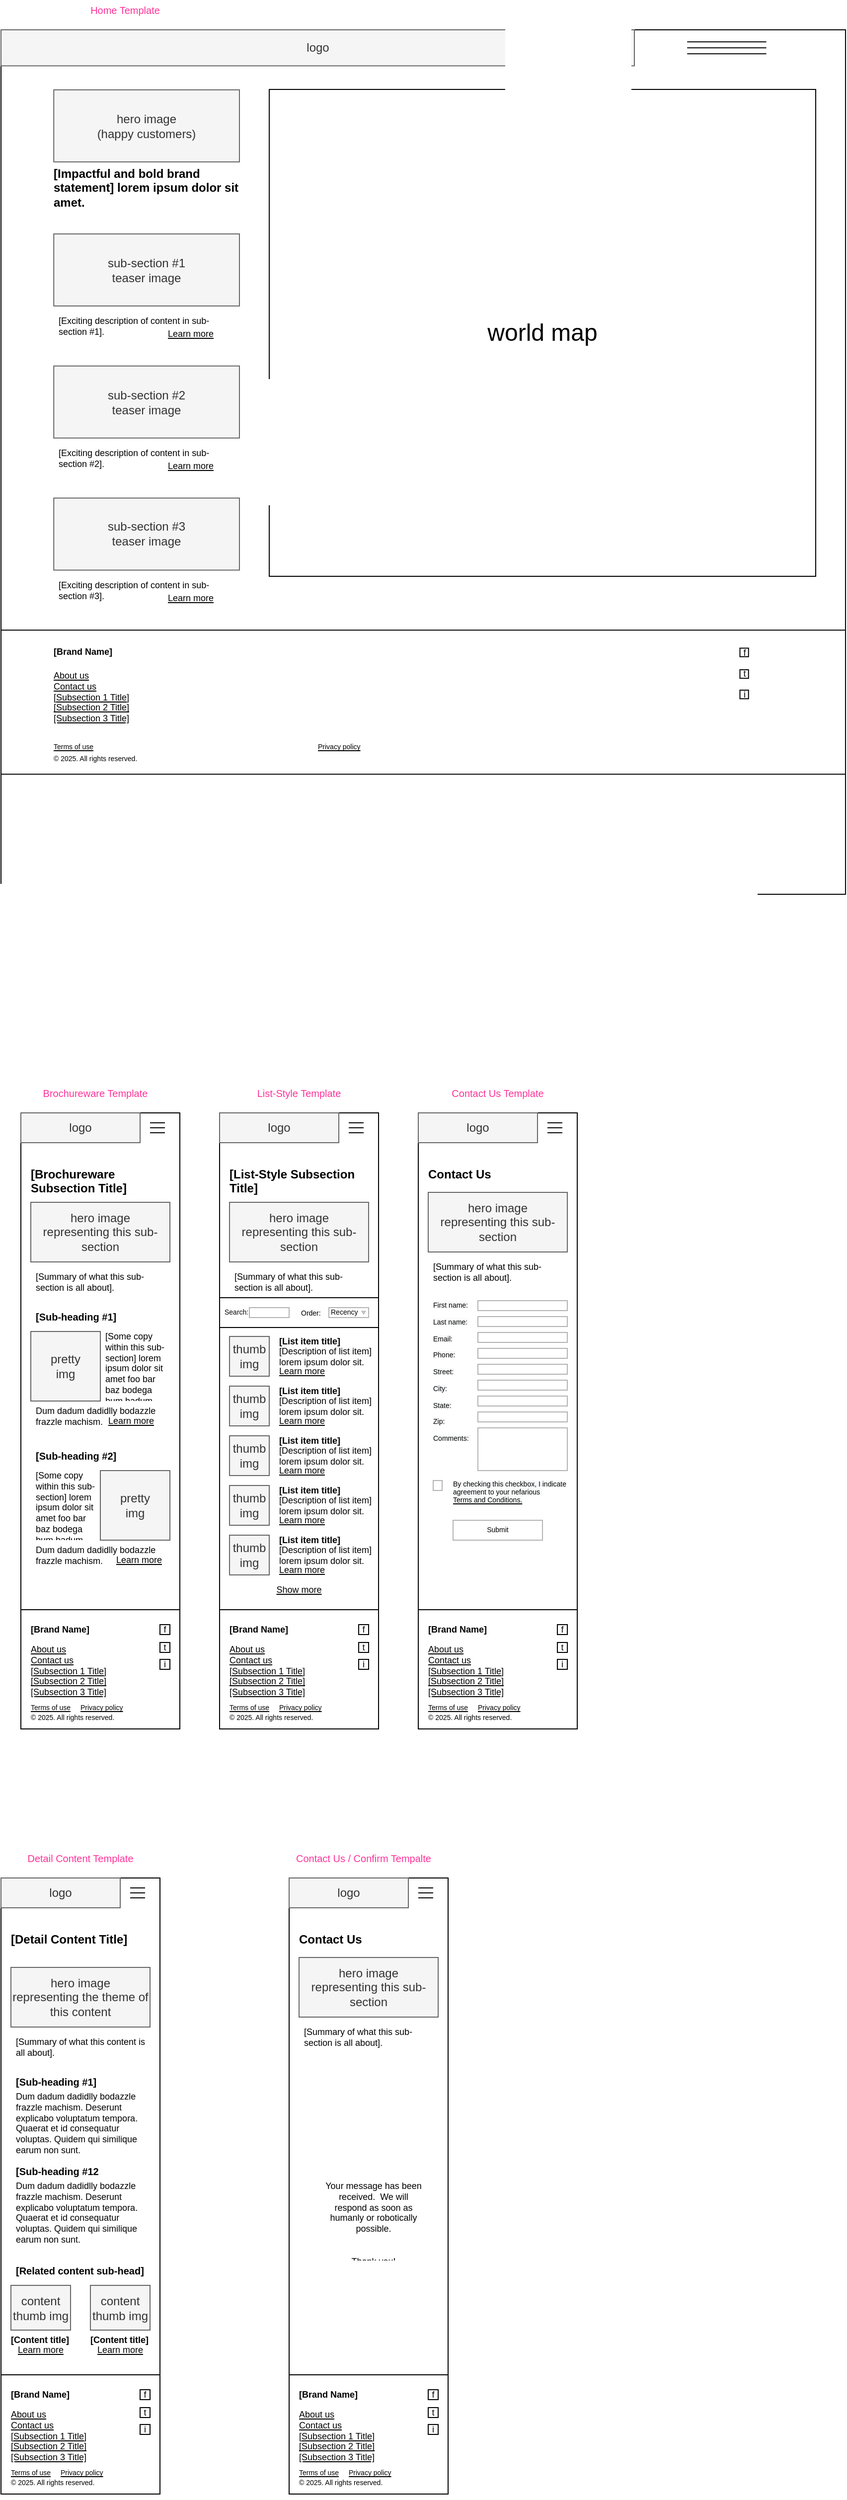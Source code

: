 <mxfile>
    <diagram id="TPTl9bRarmr86iWLrQ_E" name="Desktop">
        <mxGraphModel dx="2096" dy="1240" grid="1" gridSize="10" guides="1" tooltips="1" connect="1" arrows="1" fold="1" page="1" pageScale="1" pageWidth="850" pageHeight="1100" math="0" shadow="0">
            <root>
                <mxCell id="0"/>
                <mxCell id="1" parent="0"/>
                <mxCell id="0EC6ZAwuyZw9m90eJGAp-76" value="" style="group" parent="1" vertex="1" connectable="0">
                    <mxGeometry y="40" width="850" height="870" as="geometry"/>
                </mxCell>
                <mxCell id="0EC6ZAwuyZw9m90eJGAp-1" value="" style="rounded=0;whiteSpace=wrap;html=1;" parent="0EC6ZAwuyZw9m90eJGAp-76" vertex="1">
                    <mxGeometry width="850" height="870.0" as="geometry"/>
                </mxCell>
                <mxCell id="0EC6ZAwuyZw9m90eJGAp-8" value="" style="group" parent="0EC6ZAwuyZw9m90eJGAp-76" vertex="1" connectable="0">
                    <mxGeometry x="690.625" y="12.083" width="79.688" height="12.083" as="geometry"/>
                </mxCell>
                <mxCell id="0EC6ZAwuyZw9m90eJGAp-5" value="" style="endArrow=none;html=1;" parent="0EC6ZAwuyZw9m90eJGAp-8" edge="1">
                    <mxGeometry width="50" height="50" relative="1" as="geometry">
                        <mxPoint as="sourcePoint"/>
                        <mxPoint x="79.688" as="targetPoint"/>
                    </mxGeometry>
                </mxCell>
                <mxCell id="0EC6ZAwuyZw9m90eJGAp-6" value="" style="endArrow=none;html=1;" parent="0EC6ZAwuyZw9m90eJGAp-8" edge="1">
                    <mxGeometry width="50" height="50" relative="1" as="geometry">
                        <mxPoint y="6.042" as="sourcePoint"/>
                        <mxPoint x="79.688" y="6.042" as="targetPoint"/>
                        <Array as="points">
                            <mxPoint y="6.042"/>
                        </Array>
                    </mxGeometry>
                </mxCell>
                <mxCell id="0EC6ZAwuyZw9m90eJGAp-7" value="" style="endArrow=none;html=1;" parent="0EC6ZAwuyZw9m90eJGAp-8" edge="1">
                    <mxGeometry width="50" height="50" relative="1" as="geometry">
                        <mxPoint y="12.083" as="sourcePoint"/>
                        <mxPoint x="79.688" y="12.083" as="targetPoint"/>
                        <Array as="points">
                            <mxPoint y="12.083"/>
                        </Array>
                    </mxGeometry>
                </mxCell>
                <mxCell id="0EC6ZAwuyZw9m90eJGAp-9" value="logo" style="rounded=0;whiteSpace=wrap;html=1;fillColor=#f5f5f5;strokeColor=#666666;fontColor=#333333;" parent="0EC6ZAwuyZw9m90eJGAp-76" vertex="1">
                    <mxGeometry width="637.5" height="36.25" as="geometry"/>
                </mxCell>
                <mxCell id="0EC6ZAwuyZw9m90eJGAp-17" value="" style="group" parent="0EC6ZAwuyZw9m90eJGAp-76" vertex="1" connectable="0">
                    <mxGeometry x="53.13" y="205.42" width="186.87" height="120.83" as="geometry"/>
                </mxCell>
                <mxCell id="0EC6ZAwuyZw9m90eJGAp-12" value="sub-section #1&lt;br&gt;teaser image" style="rounded=0;whiteSpace=wrap;html=1;fillColor=#f5f5f5;strokeColor=#666666;fontColor=#333333;" parent="0EC6ZAwuyZw9m90eJGAp-17" vertex="1">
                    <mxGeometry width="186.87" height="72.498" as="geometry"/>
                </mxCell>
                <mxCell id="0EC6ZAwuyZw9m90eJGAp-16" value="" style="group" parent="0EC6ZAwuyZw9m90eJGAp-17" vertex="1" connectable="0">
                    <mxGeometry y="72.498" width="186.87" height="48.332" as="geometry"/>
                </mxCell>
                <mxCell id="0EC6ZAwuyZw9m90eJGAp-13" value="[Exciting description of content in sub-section #1]." style="text;strokeColor=none;fillColor=none;spacing=5;spacingTop=0;whiteSpace=wrap;overflow=hidden;rounded=0;verticalAlign=top;horizontal=1;fontSize=9;" parent="0EC6ZAwuyZw9m90eJGAp-16" vertex="1">
                    <mxGeometry width="186.87" height="48.332" as="geometry"/>
                </mxCell>
                <mxCell id="0EC6ZAwuyZw9m90eJGAp-14" value="Learn more" style="text;strokeColor=none;fillColor=none;spacing=0;spacingTop=0;whiteSpace=wrap;overflow=hidden;rounded=0;verticalAlign=top;horizontal=1;fontStyle=4;fontSize=9;" parent="0EC6ZAwuyZw9m90eJGAp-16" vertex="1">
                    <mxGeometry x="114.792" y="18.125" width="72.078" height="24.166" as="geometry"/>
                </mxCell>
                <mxCell id="0EC6ZAwuyZw9m90eJGAp-18" value="" style="group" parent="0EC6ZAwuyZw9m90eJGAp-76" vertex="1" connectable="0">
                    <mxGeometry x="53.13" y="338.33" width="186.87" height="120.83" as="geometry"/>
                </mxCell>
                <mxCell id="0EC6ZAwuyZw9m90eJGAp-19" value="sub-section #2&lt;br&gt;teaser image" style="rounded=0;whiteSpace=wrap;html=1;fillColor=#f5f5f5;strokeColor=#666666;fontColor=#333333;" parent="0EC6ZAwuyZw9m90eJGAp-18" vertex="1">
                    <mxGeometry width="186.87" height="72.498" as="geometry"/>
                </mxCell>
                <mxCell id="0EC6ZAwuyZw9m90eJGAp-20" value="" style="group" parent="0EC6ZAwuyZw9m90eJGAp-18" vertex="1" connectable="0">
                    <mxGeometry y="72.498" width="186.87" height="48.332" as="geometry"/>
                </mxCell>
                <mxCell id="0EC6ZAwuyZw9m90eJGAp-21" value="[Exciting description of content in sub-section #2]." style="text;strokeColor=none;fillColor=none;spacing=5;spacingTop=0;whiteSpace=wrap;overflow=hidden;rounded=0;verticalAlign=top;horizontal=1;fontSize=9;" parent="0EC6ZAwuyZw9m90eJGAp-20" vertex="1">
                    <mxGeometry width="186.87" height="48.332" as="geometry"/>
                </mxCell>
                <mxCell id="0EC6ZAwuyZw9m90eJGAp-22" value="Learn more" style="text;strokeColor=none;fillColor=none;spacing=0;spacingTop=0;whiteSpace=wrap;overflow=hidden;rounded=0;verticalAlign=top;horizontal=1;fontStyle=4;fontSize=9;" parent="0EC6ZAwuyZw9m90eJGAp-20" vertex="1">
                    <mxGeometry x="114.792" y="18.125" width="72.078" height="24.166" as="geometry"/>
                </mxCell>
                <mxCell id="0EC6ZAwuyZw9m90eJGAp-23" value="" style="group" parent="0EC6ZAwuyZw9m90eJGAp-76" vertex="1" connectable="0">
                    <mxGeometry x="53.13" y="471.25" width="186.87" height="120.83" as="geometry"/>
                </mxCell>
                <mxCell id="0EC6ZAwuyZw9m90eJGAp-24" value="sub-section #3&lt;br&gt;teaser image" style="rounded=0;whiteSpace=wrap;html=1;fillColor=#f5f5f5;strokeColor=#666666;fontColor=#333333;" parent="0EC6ZAwuyZw9m90eJGAp-23" vertex="1">
                    <mxGeometry width="186.87" height="72.498" as="geometry"/>
                </mxCell>
                <mxCell id="0EC6ZAwuyZw9m90eJGAp-25" value="" style="group" parent="0EC6ZAwuyZw9m90eJGAp-23" vertex="1" connectable="0">
                    <mxGeometry y="72.498" width="186.87" height="48.332" as="geometry"/>
                </mxCell>
                <mxCell id="0EC6ZAwuyZw9m90eJGAp-26" value="[Exciting description of content in sub-section #3]." style="text;strokeColor=none;fillColor=none;spacing=5;spacingTop=0;whiteSpace=wrap;overflow=hidden;rounded=0;verticalAlign=top;horizontal=1;fontSize=9;" parent="0EC6ZAwuyZw9m90eJGAp-25" vertex="1">
                    <mxGeometry width="186.87" height="48.332" as="geometry"/>
                </mxCell>
                <mxCell id="0EC6ZAwuyZw9m90eJGAp-27" value="Learn more" style="text;strokeColor=none;fillColor=none;spacing=0;spacingTop=0;whiteSpace=wrap;overflow=hidden;rounded=0;verticalAlign=top;horizontal=1;fontStyle=4;fontSize=9;" parent="0EC6ZAwuyZw9m90eJGAp-25" vertex="1">
                    <mxGeometry x="114.792" y="18.125" width="72.078" height="24.166" as="geometry"/>
                </mxCell>
                <mxCell id="0EC6ZAwuyZw9m90eJGAp-28" value="" style="rounded=0;whiteSpace=wrap;html=1;fontSize=9;" parent="0EC6ZAwuyZw9m90eJGAp-76" vertex="1">
                    <mxGeometry y="604.167" width="850" height="145.0" as="geometry"/>
                </mxCell>
                <mxCell id="0EC6ZAwuyZw9m90eJGAp-29" value="[Brand Name]" style="text;strokeColor=none;fillColor=none;spacing=0;spacingTop=0;whiteSpace=wrap;overflow=hidden;rounded=0;verticalAlign=top;horizontal=1;fontSize=9;fontStyle=1" parent="0EC6ZAwuyZw9m90eJGAp-76" vertex="1">
                    <mxGeometry x="53.125" y="616.25" width="743.75" height="24.167" as="geometry"/>
                </mxCell>
                <mxCell id="0EC6ZAwuyZw9m90eJGAp-30" value="About us&#10;Contact us&#10;[Subsection 1 Title]&#10;[Subsection 2 Title]&#10;[Subsection 3 Title]&#10;" style="text;strokeColor=none;fillColor=none;spacing=0;spacingTop=0;whiteSpace=wrap;overflow=hidden;rounded=0;verticalAlign=top;horizontal=1;fontSize=9;fontStyle=4" parent="0EC6ZAwuyZw9m90eJGAp-76" vertex="1">
                    <mxGeometry x="53.125" y="640.417" width="743.75" height="84.583" as="geometry"/>
                </mxCell>
                <mxCell id="0EC6ZAwuyZw9m90eJGAp-31" value="" style="group" parent="0EC6ZAwuyZw9m90eJGAp-76" vertex="1" connectable="0">
                    <mxGeometry x="53.13" y="60.42" width="186.87" height="145" as="geometry"/>
                </mxCell>
                <mxCell id="0EC6ZAwuyZw9m90eJGAp-10" value="hero image &lt;br&gt;(happy customers)" style="rounded=0;whiteSpace=wrap;html=1;fillColor=#f5f5f5;strokeColor=#666666;fontColor=#333333;" parent="0EC6ZAwuyZw9m90eJGAp-31" vertex="1">
                    <mxGeometry width="186.87" height="72.5" as="geometry"/>
                </mxCell>
                <mxCell id="0EC6ZAwuyZw9m90eJGAp-11" value="[Impactful and bold brand statement] lorem ipsum dolor sit amet." style="text;strokeColor=none;fillColor=none;spacing=0;spacingTop=0;whiteSpace=wrap;overflow=hidden;rounded=0;verticalAlign=top;horizontal=1;fontStyle=1" parent="0EC6ZAwuyZw9m90eJGAp-31" vertex="1">
                    <mxGeometry y="72.5" width="186.87" height="72.5" as="geometry"/>
                </mxCell>
                <mxCell id="0EC6ZAwuyZw9m90eJGAp-37" value="" style="group" parent="0EC6ZAwuyZw9m90eJGAp-76" vertex="1" connectable="0">
                    <mxGeometry x="743.75" y="622.292" width="53.125" height="54.375" as="geometry"/>
                </mxCell>
                <mxCell id="0EC6ZAwuyZw9m90eJGAp-32" value="f" style="whiteSpace=wrap;html=1;aspect=fixed;fontSize=9;align=center;" parent="0EC6ZAwuyZw9m90eJGAp-37" vertex="1">
                    <mxGeometry width="8.611" height="8.611" as="geometry"/>
                </mxCell>
                <mxCell id="0EC6ZAwuyZw9m90eJGAp-33" value="t" style="whiteSpace=wrap;html=1;aspect=fixed;fontSize=9;align=center;" parent="0EC6ZAwuyZw9m90eJGAp-37" vertex="1">
                    <mxGeometry y="21.75" width="8.611" height="8.611" as="geometry"/>
                </mxCell>
                <mxCell id="0EC6ZAwuyZw9m90eJGAp-34" value="i" style="whiteSpace=wrap;html=1;aspect=fixed;fontSize=9;align=center;" parent="0EC6ZAwuyZw9m90eJGAp-37" vertex="1">
                    <mxGeometry y="42.292" width="8.611" height="8.611" as="geometry"/>
                </mxCell>
                <mxCell id="0EC6ZAwuyZw9m90eJGAp-39" value="Terms of use" style="text;strokeColor=none;fillColor=none;spacing=0;spacingTop=0;whiteSpace=wrap;overflow=hidden;rounded=0;verticalAlign=top;horizontal=1;fontSize=7;fontStyle=4" parent="0EC6ZAwuyZw9m90eJGAp-76" vertex="1">
                    <mxGeometry x="53.125" y="712.917" width="265.625" height="24.167" as="geometry"/>
                </mxCell>
                <mxCell id="0EC6ZAwuyZw9m90eJGAp-40" value="© 2025. All rights reserved.&#10;" style="text;strokeColor=none;fillColor=none;spacing=0;spacingTop=0;whiteSpace=wrap;overflow=hidden;rounded=0;verticalAlign=top;horizontal=1;fontSize=7;fontStyle=0" parent="0EC6ZAwuyZw9m90eJGAp-76" vertex="1">
                    <mxGeometry x="53.125" y="725.0" width="743.75" height="24.167" as="geometry"/>
                </mxCell>
                <mxCell id="0EC6ZAwuyZw9m90eJGAp-41" value="Privacy policy" style="text;strokeColor=none;fillColor=none;spacing=0;spacingTop=0;whiteSpace=wrap;overflow=hidden;rounded=0;verticalAlign=top;horizontal=1;fontSize=7;fontStyle=4" parent="0EC6ZAwuyZw9m90eJGAp-76" vertex="1">
                    <mxGeometry x="318.75" y="712.917" width="265.625" height="24.167" as="geometry"/>
                </mxCell>
                <mxCell id="0EC6ZAwuyZw9m90eJGAp-192" value="" style="group" parent="1" vertex="1" connectable="0">
                    <mxGeometry x="20" y="1130" width="160" height="620" as="geometry"/>
                </mxCell>
                <mxCell id="0EC6ZAwuyZw9m90eJGAp-121" value="" style="rounded=0;whiteSpace=wrap;html=1;" parent="0EC6ZAwuyZw9m90eJGAp-192" vertex="1">
                    <mxGeometry width="160" height="620" as="geometry"/>
                </mxCell>
                <mxCell id="0EC6ZAwuyZw9m90eJGAp-122" value="" style="group" parent="0EC6ZAwuyZw9m90eJGAp-192" vertex="1" connectable="0">
                    <mxGeometry x="130" y="10" width="15" height="10" as="geometry"/>
                </mxCell>
                <mxCell id="0EC6ZAwuyZw9m90eJGAp-123" value="" style="endArrow=none;html=1;" parent="0EC6ZAwuyZw9m90eJGAp-122" edge="1">
                    <mxGeometry width="50" height="50" relative="1" as="geometry">
                        <mxPoint as="sourcePoint"/>
                        <mxPoint x="15" as="targetPoint"/>
                    </mxGeometry>
                </mxCell>
                <mxCell id="0EC6ZAwuyZw9m90eJGAp-124" value="" style="endArrow=none;html=1;" parent="0EC6ZAwuyZw9m90eJGAp-122" edge="1">
                    <mxGeometry width="50" height="50" relative="1" as="geometry">
                        <mxPoint y="5" as="sourcePoint"/>
                        <mxPoint x="15" y="5" as="targetPoint"/>
                        <Array as="points">
                            <mxPoint y="5"/>
                        </Array>
                    </mxGeometry>
                </mxCell>
                <mxCell id="0EC6ZAwuyZw9m90eJGAp-125" value="" style="endArrow=none;html=1;" parent="0EC6ZAwuyZw9m90eJGAp-122" edge="1">
                    <mxGeometry width="50" height="50" relative="1" as="geometry">
                        <mxPoint y="10" as="sourcePoint"/>
                        <mxPoint x="15" y="10" as="targetPoint"/>
                        <Array as="points">
                            <mxPoint y="10"/>
                        </Array>
                    </mxGeometry>
                </mxCell>
                <mxCell id="0EC6ZAwuyZw9m90eJGAp-126" value="logo" style="rounded=0;whiteSpace=wrap;html=1;fillColor=#f5f5f5;strokeColor=#666666;fontColor=#333333;" parent="0EC6ZAwuyZw9m90eJGAp-192" vertex="1">
                    <mxGeometry width="120" height="30" as="geometry"/>
                </mxCell>
                <mxCell id="0EC6ZAwuyZw9m90eJGAp-127" value="" style="rounded=0;whiteSpace=wrap;html=1;fontSize=9;" parent="0EC6ZAwuyZw9m90eJGAp-192" vertex="1">
                    <mxGeometry y="500" width="160" height="120" as="geometry"/>
                </mxCell>
                <mxCell id="0EC6ZAwuyZw9m90eJGAp-128" value="[Brand Name]" style="text;strokeColor=none;fillColor=none;spacing=0;spacingTop=0;whiteSpace=wrap;overflow=hidden;rounded=0;verticalAlign=top;horizontal=1;fontSize=9;fontStyle=1" parent="0EC6ZAwuyZw9m90eJGAp-192" vertex="1">
                    <mxGeometry x="10" y="510" width="140" height="20" as="geometry"/>
                </mxCell>
                <mxCell id="0EC6ZAwuyZw9m90eJGAp-129" value="About us&#10;Contact us&#10;[Subsection 1 Title]&#10;[Subsection 2 Title]&#10;[Subsection 3 Title]&#10;" style="text;strokeColor=none;fillColor=none;spacing=0;spacingTop=0;whiteSpace=wrap;overflow=hidden;rounded=0;verticalAlign=top;horizontal=1;fontSize=9;fontStyle=4" parent="0EC6ZAwuyZw9m90eJGAp-192" vertex="1">
                    <mxGeometry x="10" y="530" width="140" height="70" as="geometry"/>
                </mxCell>
                <mxCell id="0EC6ZAwuyZw9m90eJGAp-130" value="" style="group" parent="0EC6ZAwuyZw9m90eJGAp-192" vertex="1" connectable="0">
                    <mxGeometry x="140" y="515" width="10" height="45" as="geometry"/>
                </mxCell>
                <mxCell id="0EC6ZAwuyZw9m90eJGAp-131" value="f" style="whiteSpace=wrap;html=1;aspect=fixed;fontSize=9;align=center;" parent="0EC6ZAwuyZw9m90eJGAp-130" vertex="1">
                    <mxGeometry width="10" height="10" as="geometry"/>
                </mxCell>
                <mxCell id="0EC6ZAwuyZw9m90eJGAp-132" value="t" style="whiteSpace=wrap;html=1;aspect=fixed;fontSize=9;align=center;" parent="0EC6ZAwuyZw9m90eJGAp-130" vertex="1">
                    <mxGeometry y="18" width="10" height="10" as="geometry"/>
                </mxCell>
                <mxCell id="0EC6ZAwuyZw9m90eJGAp-133" value="i" style="whiteSpace=wrap;html=1;aspect=fixed;fontSize=9;align=center;" parent="0EC6ZAwuyZw9m90eJGAp-130" vertex="1">
                    <mxGeometry y="35" width="10" height="10" as="geometry"/>
                </mxCell>
                <mxCell id="0EC6ZAwuyZw9m90eJGAp-134" value="Terms of use" style="text;strokeColor=none;fillColor=none;spacing=0;spacingTop=0;whiteSpace=wrap;overflow=hidden;rounded=0;verticalAlign=top;horizontal=1;fontSize=7;fontStyle=4" parent="0EC6ZAwuyZw9m90eJGAp-192" vertex="1">
                    <mxGeometry x="10" y="590" width="50" height="20" as="geometry"/>
                </mxCell>
                <mxCell id="0EC6ZAwuyZw9m90eJGAp-135" value="© 2025. All rights reserved.&#10;" style="text;strokeColor=none;fillColor=none;spacing=0;spacingTop=0;whiteSpace=wrap;overflow=hidden;rounded=0;verticalAlign=top;horizontal=1;fontSize=7;fontStyle=0" parent="0EC6ZAwuyZw9m90eJGAp-192" vertex="1">
                    <mxGeometry x="10" y="600" width="140" height="20" as="geometry"/>
                </mxCell>
                <mxCell id="0EC6ZAwuyZw9m90eJGAp-136" value="Privacy policy" style="text;strokeColor=none;fillColor=none;spacing=0;spacingTop=0;whiteSpace=wrap;overflow=hidden;rounded=0;verticalAlign=top;horizontal=1;fontSize=7;fontStyle=4" parent="0EC6ZAwuyZw9m90eJGAp-192" vertex="1">
                    <mxGeometry x="60" y="590" width="50" height="20" as="geometry"/>
                </mxCell>
                <mxCell id="0EC6ZAwuyZw9m90eJGAp-137" value="[Brochureware Subsection Title]" style="text;strokeColor=none;fillColor=none;spacing=0;spacingTop=0;whiteSpace=wrap;overflow=hidden;rounded=0;verticalAlign=top;horizontal=1;fontStyle=1" parent="0EC6ZAwuyZw9m90eJGAp-192" vertex="1">
                    <mxGeometry x="10" y="50" width="140" height="60" as="geometry"/>
                </mxCell>
                <mxCell id="0EC6ZAwuyZw9m90eJGAp-138" value="hero image &lt;br&gt;representing this sub-section" style="rounded=0;whiteSpace=wrap;html=1;fillColor=#f5f5f5;strokeColor=#666666;fontColor=#333333;" parent="0EC6ZAwuyZw9m90eJGAp-192" vertex="1">
                    <mxGeometry x="10" y="90" width="140" height="60" as="geometry"/>
                </mxCell>
                <mxCell id="0EC6ZAwuyZw9m90eJGAp-139" value="[Summary of what this sub-section is all about]." style="text;strokeColor=none;fillColor=none;spacing=5;spacingTop=0;whiteSpace=wrap;overflow=hidden;rounded=0;verticalAlign=top;horizontal=1;fontSize=9;" parent="0EC6ZAwuyZw9m90eJGAp-192" vertex="1">
                    <mxGeometry x="10" y="150" width="140" height="40" as="geometry"/>
                </mxCell>
                <mxCell id="0EC6ZAwuyZw9m90eJGAp-188" value="" style="group" parent="0EC6ZAwuyZw9m90eJGAp-192" vertex="1" connectable="0">
                    <mxGeometry x="10" y="190" width="140" height="140" as="geometry"/>
                </mxCell>
                <mxCell id="0EC6ZAwuyZw9m90eJGAp-165" value="pretty&lt;br&gt;img" style="rounded=0;whiteSpace=wrap;html=1;fillColor=#f5f5f5;strokeColor=#666666;fontColor=#333333;" parent="0EC6ZAwuyZw9m90eJGAp-188" vertex="1">
                    <mxGeometry y="30" width="70" height="70" as="geometry"/>
                </mxCell>
                <mxCell id="0EC6ZAwuyZw9m90eJGAp-177" value="[Some copy within this sub-section] lorem ipsum dolor sit amet foo bar baz bodega bum badum.." style="text;strokeColor=none;fillColor=none;spacing=5;spacingTop=0;whiteSpace=wrap;overflow=hidden;rounded=0;verticalAlign=top;horizontal=1;fontSize=9;" parent="0EC6ZAwuyZw9m90eJGAp-188" vertex="1">
                    <mxGeometry x="70" y="20" width="70" height="80" as="geometry"/>
                </mxCell>
                <mxCell id="0EC6ZAwuyZw9m90eJGAp-178" value="[Sub-heading #1]" style="text;strokeColor=none;fillColor=none;spacing=5;spacingTop=0;whiteSpace=wrap;overflow=hidden;rounded=0;verticalAlign=top;horizontal=1;fontSize=10;fontStyle=1" parent="0EC6ZAwuyZw9m90eJGAp-188" vertex="1">
                    <mxGeometry width="140" height="30" as="geometry"/>
                </mxCell>
                <mxCell id="0EC6ZAwuyZw9m90eJGAp-179" value="Dum dadum dadidlly bodazzle frazzle machism." style="text;strokeColor=none;fillColor=none;spacing=5;spacingTop=-5;whiteSpace=wrap;overflow=hidden;rounded=0;verticalAlign=top;horizontal=1;fontSize=9;" parent="0EC6ZAwuyZw9m90eJGAp-188" vertex="1">
                    <mxGeometry y="100" width="140" height="40" as="geometry"/>
                </mxCell>
                <mxCell id="0EC6ZAwuyZw9m90eJGAp-187" value="Learn more" style="text;strokeColor=none;fillColor=none;spacing=0;spacingTop=0;whiteSpace=wrap;overflow=hidden;rounded=0;verticalAlign=top;horizontal=1;fontStyle=4;fontSize=9;" parent="0EC6ZAwuyZw9m90eJGAp-188" vertex="1">
                    <mxGeometry x="78" y="110" width="54" height="20" as="geometry"/>
                </mxCell>
                <mxCell id="0EC6ZAwuyZw9m90eJGAp-191" value="" style="group" parent="0EC6ZAwuyZw9m90eJGAp-192" vertex="1" connectable="0">
                    <mxGeometry x="10" y="330" width="140" height="140" as="geometry"/>
                </mxCell>
                <mxCell id="0EC6ZAwuyZw9m90eJGAp-183" value="pretty&lt;br&gt;img" style="rounded=0;whiteSpace=wrap;html=1;fillColor=#f5f5f5;strokeColor=#666666;fontColor=#333333;" parent="0EC6ZAwuyZw9m90eJGAp-191" vertex="1">
                    <mxGeometry x="70" y="30" width="70" height="70" as="geometry"/>
                </mxCell>
                <mxCell id="0EC6ZAwuyZw9m90eJGAp-184" value="[Some copy within this sub-section] lorem ipsum dolor sit amet foo bar baz bodega bum badum.." style="text;strokeColor=none;fillColor=none;spacing=5;spacingTop=0;whiteSpace=wrap;overflow=hidden;rounded=0;verticalAlign=top;horizontal=1;fontSize=9;" parent="0EC6ZAwuyZw9m90eJGAp-191" vertex="1">
                    <mxGeometry y="20" width="70" height="80" as="geometry"/>
                </mxCell>
                <mxCell id="0EC6ZAwuyZw9m90eJGAp-185" value="[Sub-heading #2]" style="text;strokeColor=none;fillColor=none;spacing=5;spacingTop=0;whiteSpace=wrap;overflow=hidden;rounded=0;verticalAlign=top;horizontal=1;fontSize=10;fontStyle=1" parent="0EC6ZAwuyZw9m90eJGAp-191" vertex="1">
                    <mxGeometry width="140" height="30" as="geometry"/>
                </mxCell>
                <mxCell id="0EC6ZAwuyZw9m90eJGAp-186" value="Dum dadum dadidlly bodazzle frazzle machism." style="text;strokeColor=none;fillColor=none;spacing=5;spacingTop=-5;whiteSpace=wrap;overflow=hidden;rounded=0;verticalAlign=top;horizontal=1;fontSize=9;" parent="0EC6ZAwuyZw9m90eJGAp-191" vertex="1">
                    <mxGeometry y="100" width="140" height="40" as="geometry"/>
                </mxCell>
                <mxCell id="0EC6ZAwuyZw9m90eJGAp-189" value="Learn more" style="text;strokeColor=none;fillColor=none;spacing=0;spacingTop=0;whiteSpace=wrap;overflow=hidden;rounded=0;verticalAlign=top;horizontal=1;fontStyle=4;fontSize=9;" parent="0EC6ZAwuyZw9m90eJGAp-191" vertex="1">
                    <mxGeometry x="86" y="110" width="54" height="20" as="geometry"/>
                </mxCell>
                <mxCell id="0EC6ZAwuyZw9m90eJGAp-248" value="" style="group" parent="1" vertex="1" connectable="0">
                    <mxGeometry x="420" y="1130" width="160" height="620" as="geometry"/>
                </mxCell>
                <mxCell id="0EC6ZAwuyZw9m90eJGAp-194" value="" style="rounded=0;whiteSpace=wrap;html=1;" parent="0EC6ZAwuyZw9m90eJGAp-248" vertex="1">
                    <mxGeometry width="160" height="620" as="geometry"/>
                </mxCell>
                <mxCell id="0EC6ZAwuyZw9m90eJGAp-195" value="" style="group" parent="0EC6ZAwuyZw9m90eJGAp-248" vertex="1" connectable="0">
                    <mxGeometry x="130" y="10" width="15" height="10" as="geometry"/>
                </mxCell>
                <mxCell id="0EC6ZAwuyZw9m90eJGAp-196" value="" style="endArrow=none;html=1;" parent="0EC6ZAwuyZw9m90eJGAp-195" edge="1">
                    <mxGeometry width="50" height="50" relative="1" as="geometry">
                        <mxPoint as="sourcePoint"/>
                        <mxPoint x="15" as="targetPoint"/>
                    </mxGeometry>
                </mxCell>
                <mxCell id="0EC6ZAwuyZw9m90eJGAp-197" value="" style="endArrow=none;html=1;" parent="0EC6ZAwuyZw9m90eJGAp-195" edge="1">
                    <mxGeometry width="50" height="50" relative="1" as="geometry">
                        <mxPoint y="5" as="sourcePoint"/>
                        <mxPoint x="15" y="5" as="targetPoint"/>
                        <Array as="points">
                            <mxPoint y="5"/>
                        </Array>
                    </mxGeometry>
                </mxCell>
                <mxCell id="0EC6ZAwuyZw9m90eJGAp-198" value="" style="endArrow=none;html=1;" parent="0EC6ZAwuyZw9m90eJGAp-195" edge="1">
                    <mxGeometry width="50" height="50" relative="1" as="geometry">
                        <mxPoint y="10" as="sourcePoint"/>
                        <mxPoint x="15" y="10" as="targetPoint"/>
                        <Array as="points">
                            <mxPoint y="10"/>
                        </Array>
                    </mxGeometry>
                </mxCell>
                <mxCell id="0EC6ZAwuyZw9m90eJGAp-199" value="logo" style="rounded=0;whiteSpace=wrap;html=1;fillColor=#f5f5f5;strokeColor=#666666;fontColor=#333333;" parent="0EC6ZAwuyZw9m90eJGAp-248" vertex="1">
                    <mxGeometry width="120" height="30" as="geometry"/>
                </mxCell>
                <mxCell id="0EC6ZAwuyZw9m90eJGAp-200" value="" style="rounded=0;whiteSpace=wrap;html=1;fontSize=9;" parent="0EC6ZAwuyZw9m90eJGAp-248" vertex="1">
                    <mxGeometry y="500" width="160" height="120" as="geometry"/>
                </mxCell>
                <mxCell id="0EC6ZAwuyZw9m90eJGAp-201" value="[Brand Name]" style="text;strokeColor=none;fillColor=none;spacing=0;spacingTop=0;whiteSpace=wrap;overflow=hidden;rounded=0;verticalAlign=top;horizontal=1;fontSize=9;fontStyle=1" parent="0EC6ZAwuyZw9m90eJGAp-248" vertex="1">
                    <mxGeometry x="10" y="510" width="140" height="20" as="geometry"/>
                </mxCell>
                <mxCell id="0EC6ZAwuyZw9m90eJGAp-202" value="About us&#10;Contact us&#10;[Subsection 1 Title]&#10;[Subsection 2 Title]&#10;[Subsection 3 Title]&#10;" style="text;strokeColor=none;fillColor=none;spacing=0;spacingTop=0;whiteSpace=wrap;overflow=hidden;rounded=0;verticalAlign=top;horizontal=1;fontSize=9;fontStyle=4" parent="0EC6ZAwuyZw9m90eJGAp-248" vertex="1">
                    <mxGeometry x="10" y="530" width="140" height="70" as="geometry"/>
                </mxCell>
                <mxCell id="0EC6ZAwuyZw9m90eJGAp-203" value="" style="group" parent="0EC6ZAwuyZw9m90eJGAp-248" vertex="1" connectable="0">
                    <mxGeometry x="140" y="515" width="10" height="45" as="geometry"/>
                </mxCell>
                <mxCell id="0EC6ZAwuyZw9m90eJGAp-204" value="f" style="whiteSpace=wrap;html=1;aspect=fixed;fontSize=9;align=center;" parent="0EC6ZAwuyZw9m90eJGAp-203" vertex="1">
                    <mxGeometry width="10" height="10" as="geometry"/>
                </mxCell>
                <mxCell id="0EC6ZAwuyZw9m90eJGAp-205" value="t" style="whiteSpace=wrap;html=1;aspect=fixed;fontSize=9;align=center;" parent="0EC6ZAwuyZw9m90eJGAp-203" vertex="1">
                    <mxGeometry y="18" width="10" height="10" as="geometry"/>
                </mxCell>
                <mxCell id="0EC6ZAwuyZw9m90eJGAp-206" value="i" style="whiteSpace=wrap;html=1;aspect=fixed;fontSize=9;align=center;" parent="0EC6ZAwuyZw9m90eJGAp-203" vertex="1">
                    <mxGeometry y="35" width="10" height="10" as="geometry"/>
                </mxCell>
                <mxCell id="0EC6ZAwuyZw9m90eJGAp-207" value="Terms of use" style="text;strokeColor=none;fillColor=none;spacing=0;spacingTop=0;whiteSpace=wrap;overflow=hidden;rounded=0;verticalAlign=top;horizontal=1;fontSize=7;fontStyle=4" parent="0EC6ZAwuyZw9m90eJGAp-248" vertex="1">
                    <mxGeometry x="10" y="590" width="50" height="20" as="geometry"/>
                </mxCell>
                <mxCell id="0EC6ZAwuyZw9m90eJGAp-208" value="© 2025. All rights reserved.&#10;" style="text;strokeColor=none;fillColor=none;spacing=0;spacingTop=0;whiteSpace=wrap;overflow=hidden;rounded=0;verticalAlign=top;horizontal=1;fontSize=7;fontStyle=0" parent="0EC6ZAwuyZw9m90eJGAp-248" vertex="1">
                    <mxGeometry x="10" y="600" width="140" height="20" as="geometry"/>
                </mxCell>
                <mxCell id="0EC6ZAwuyZw9m90eJGAp-209" value="Privacy policy" style="text;strokeColor=none;fillColor=none;spacing=0;spacingTop=0;whiteSpace=wrap;overflow=hidden;rounded=0;verticalAlign=top;horizontal=1;fontSize=7;fontStyle=4" parent="0EC6ZAwuyZw9m90eJGAp-248" vertex="1">
                    <mxGeometry x="60" y="590" width="50" height="20" as="geometry"/>
                </mxCell>
                <mxCell id="0EC6ZAwuyZw9m90eJGAp-210" value="Contact Us" style="text;strokeColor=none;fillColor=none;spacing=0;spacingTop=0;whiteSpace=wrap;overflow=hidden;rounded=0;verticalAlign=top;horizontal=1;fontStyle=1" parent="0EC6ZAwuyZw9m90eJGAp-248" vertex="1">
                    <mxGeometry x="10" y="50" width="140" height="60" as="geometry"/>
                </mxCell>
                <mxCell id="0EC6ZAwuyZw9m90eJGAp-211" value="hero image &lt;br&gt;representing this sub-section" style="rounded=0;whiteSpace=wrap;html=1;fillColor=#f5f5f5;strokeColor=#666666;fontColor=#333333;" parent="0EC6ZAwuyZw9m90eJGAp-248" vertex="1">
                    <mxGeometry x="10" y="80" width="140" height="60" as="geometry"/>
                </mxCell>
                <mxCell id="0EC6ZAwuyZw9m90eJGAp-212" value="[Summary of what this sub-section is all about]." style="text;strokeColor=none;fillColor=none;spacing=5;spacingTop=0;whiteSpace=wrap;overflow=hidden;rounded=0;verticalAlign=top;horizontal=1;fontSize=9;" parent="0EC6ZAwuyZw9m90eJGAp-248" vertex="1">
                    <mxGeometry x="10" y="140" width="140" height="40" as="geometry"/>
                </mxCell>
                <mxCell id="0EC6ZAwuyZw9m90eJGAp-247" value="" style="group" parent="0EC6ZAwuyZw9m90eJGAp-248" vertex="1" connectable="0">
                    <mxGeometry x="10" y="180" width="150" height="250" as="geometry"/>
                </mxCell>
                <mxCell id="0EC6ZAwuyZw9m90eJGAp-240" value="" style="group" parent="0EC6ZAwuyZw9m90eJGAp-247" vertex="1" connectable="0">
                    <mxGeometry x="5" y="180" width="145" height="40" as="geometry"/>
                </mxCell>
                <mxCell id="0EC6ZAwuyZw9m90eJGAp-229" value="" style="rounded=0;whiteSpace=wrap;html=1;fontSize=7;align=center;strokeColor=#B3B3B3;" parent="0EC6ZAwuyZw9m90eJGAp-240" vertex="1">
                    <mxGeometry y="10" width="9" height="10" as="geometry"/>
                </mxCell>
                <mxCell id="0EC6ZAwuyZw9m90eJGAp-239" value="" style="group" parent="0EC6ZAwuyZw9m90eJGAp-240" vertex="1" connectable="0">
                    <mxGeometry x="15" width="130" height="40" as="geometry"/>
                </mxCell>
                <mxCell id="0EC6ZAwuyZw9m90eJGAp-237" value="&lt;span style=&quot;color: rgb(0 , 0 , 0) ; font-family: &amp;#34;helvetica&amp;#34; ; font-size: 7px ; font-style: normal ; font-weight: 400 ; letter-spacing: normal ; text-align: left ; text-indent: 0px ; text-transform: none ; word-spacing: 0px ; background-color: rgb(248 , 249 , 250) ; display: inline ; float: none&quot;&gt;By checking this checkbox, I indicate agreement to your nefarious&amp;nbsp;&lt;br&gt;&lt;/span&gt;" style="text;whiteSpace=wrap;html=1;fontSize=7;spacing=5;" parent="0EC6ZAwuyZw9m90eJGAp-239" vertex="1">
                    <mxGeometry width="130" height="30" as="geometry"/>
                </mxCell>
                <mxCell id="0EC6ZAwuyZw9m90eJGAp-238" value="&lt;span style=&quot;color: rgb(0 , 0 , 0) ; font-family: &amp;quot;helvetica&amp;quot; ; font-size: 7px ; font-style: normal ; font-weight: 400 ; letter-spacing: normal ; text-align: left ; text-indent: 0px ; text-transform: none ; word-spacing: 0px ; background-color: rgb(248 , 249 , 250) ; display: inline ; float: none&quot;&gt;Terms and Conditions.&lt;br&gt;&lt;/span&gt;" style="text;whiteSpace=wrap;html=1;fontSize=7;spacing=0;fontStyle=4;spacingLeft=5;" parent="0EC6ZAwuyZw9m90eJGAp-239" vertex="1">
                    <mxGeometry y="21" width="120" height="19" as="geometry"/>
                </mxCell>
                <mxCell id="0EC6ZAwuyZw9m90eJGAp-241" value="Submit" style="rounded=0;whiteSpace=wrap;html=1;fontSize=7;align=center;strokeColor=#B3B3B3;" parent="0EC6ZAwuyZw9m90eJGAp-247" vertex="1">
                    <mxGeometry x="25" y="230" width="90" height="20" as="geometry"/>
                </mxCell>
                <mxCell id="0EC6ZAwuyZw9m90eJGAp-246" value="" style="group" parent="0EC6ZAwuyZw9m90eJGAp-247" vertex="1" connectable="0">
                    <mxGeometry width="140" height="180" as="geometry"/>
                </mxCell>
                <mxCell id="0EC6ZAwuyZw9m90eJGAp-227" value="&lt;span style=&quot;color: rgb(0 , 0 , 0) ; font-family: &amp;#34;helvetica&amp;#34; ; font-size: 7px ; font-style: normal ; font-weight: 400 ; letter-spacing: normal ; text-align: left ; text-indent: 0px ; text-transform: none ; word-spacing: 0px ; background-color: rgb(248 , 249 , 250) ; display: inline ; float: none&quot;&gt;First name:&lt;br&gt;&lt;br&gt;Last name:&lt;br&gt;&lt;br&gt;Email:&lt;br&gt;&lt;br&gt;Phone:&lt;br&gt;&lt;br&gt;Street:&lt;br&gt;&lt;br&gt;City:&lt;br&gt;&lt;br&gt;State:&lt;br&gt;&lt;br&gt;Zip:&lt;br&gt;&lt;br&gt;Comments:&amp;nbsp;&lt;br&gt;&lt;/span&gt;" style="text;whiteSpace=wrap;html=1;fontSize=7;spacing=5;" parent="0EC6ZAwuyZw9m90eJGAp-246" vertex="1">
                    <mxGeometry width="50" height="180" as="geometry"/>
                </mxCell>
                <mxCell id="0EC6ZAwuyZw9m90eJGAp-228" value="" style="rounded=0;whiteSpace=wrap;html=1;fontSize=7;align=left;strokeColor=#B3B3B3;" parent="0EC6ZAwuyZw9m90eJGAp-246" vertex="1">
                    <mxGeometry x="50" y="9" width="90" height="10" as="geometry"/>
                </mxCell>
                <mxCell id="0EC6ZAwuyZw9m90eJGAp-230" value="" style="rounded=0;whiteSpace=wrap;html=1;fontSize=7;align=left;strokeColor=#B3B3B3;" parent="0EC6ZAwuyZw9m90eJGAp-246" vertex="1">
                    <mxGeometry x="50" y="25" width="90" height="10" as="geometry"/>
                </mxCell>
                <mxCell id="0EC6ZAwuyZw9m90eJGAp-231" value="" style="rounded=0;whiteSpace=wrap;html=1;fontSize=7;align=left;strokeColor=#B3B3B3;" parent="0EC6ZAwuyZw9m90eJGAp-246" vertex="1">
                    <mxGeometry x="50" y="41" width="90" height="10" as="geometry"/>
                </mxCell>
                <mxCell id="0EC6ZAwuyZw9m90eJGAp-232" value="" style="rounded=0;whiteSpace=wrap;html=1;fontSize=7;align=left;strokeColor=#B3B3B3;" parent="0EC6ZAwuyZw9m90eJGAp-246" vertex="1">
                    <mxGeometry x="50" y="57" width="90" height="10" as="geometry"/>
                </mxCell>
                <mxCell id="0EC6ZAwuyZw9m90eJGAp-233" value="" style="rounded=0;whiteSpace=wrap;html=1;fontSize=7;align=left;strokeColor=#B3B3B3;" parent="0EC6ZAwuyZw9m90eJGAp-246" vertex="1">
                    <mxGeometry x="50" y="73" width="90" height="10" as="geometry"/>
                </mxCell>
                <mxCell id="0EC6ZAwuyZw9m90eJGAp-234" value="" style="rounded=0;whiteSpace=wrap;html=1;fontSize=7;align=left;strokeColor=#B3B3B3;" parent="0EC6ZAwuyZw9m90eJGAp-246" vertex="1">
                    <mxGeometry x="50" y="89" width="90" height="10" as="geometry"/>
                </mxCell>
                <mxCell id="0EC6ZAwuyZw9m90eJGAp-235" value="" style="rounded=0;whiteSpace=wrap;html=1;fontSize=7;align=left;strokeColor=#B3B3B3;" parent="0EC6ZAwuyZw9m90eJGAp-246" vertex="1">
                    <mxGeometry x="50" y="105" width="90" height="10" as="geometry"/>
                </mxCell>
                <mxCell id="0EC6ZAwuyZw9m90eJGAp-236" value="" style="rounded=0;whiteSpace=wrap;html=1;fontSize=7;align=left;strokeColor=#B3B3B3;" parent="0EC6ZAwuyZw9m90eJGAp-246" vertex="1">
                    <mxGeometry x="50" y="121" width="90" height="10" as="geometry"/>
                </mxCell>
                <mxCell id="0EC6ZAwuyZw9m90eJGAp-245" value="" style="rounded=0;whiteSpace=wrap;html=1;fontSize=7;align=left;strokeColor=#B3B3B3;" parent="0EC6ZAwuyZw9m90eJGAp-246" vertex="1">
                    <mxGeometry x="50" y="137" width="90" height="43" as="geometry"/>
                </mxCell>
                <mxCell id="0EC6ZAwuyZw9m90eJGAp-361" value="" style="group" parent="1" vertex="1" connectable="0">
                    <mxGeometry x="220" y="1130" width="160" height="620" as="geometry"/>
                </mxCell>
                <mxCell id="0EC6ZAwuyZw9m90eJGAp-42" value="" style="rounded=0;whiteSpace=wrap;html=1;" parent="0EC6ZAwuyZw9m90eJGAp-361" vertex="1">
                    <mxGeometry width="160" height="620" as="geometry"/>
                </mxCell>
                <mxCell id="0EC6ZAwuyZw9m90eJGAp-43" value="" style="group" parent="0EC6ZAwuyZw9m90eJGAp-361" vertex="1" connectable="0">
                    <mxGeometry x="130" y="10" width="15" height="10" as="geometry"/>
                </mxCell>
                <mxCell id="0EC6ZAwuyZw9m90eJGAp-44" value="" style="endArrow=none;html=1;" parent="0EC6ZAwuyZw9m90eJGAp-43" edge="1">
                    <mxGeometry width="50" height="50" relative="1" as="geometry">
                        <mxPoint as="sourcePoint"/>
                        <mxPoint x="15" as="targetPoint"/>
                    </mxGeometry>
                </mxCell>
                <mxCell id="0EC6ZAwuyZw9m90eJGAp-45" value="" style="endArrow=none;html=1;" parent="0EC6ZAwuyZw9m90eJGAp-43" edge="1">
                    <mxGeometry width="50" height="50" relative="1" as="geometry">
                        <mxPoint y="5" as="sourcePoint"/>
                        <mxPoint x="15" y="5" as="targetPoint"/>
                        <Array as="points">
                            <mxPoint y="5"/>
                        </Array>
                    </mxGeometry>
                </mxCell>
                <mxCell id="0EC6ZAwuyZw9m90eJGAp-46" value="" style="endArrow=none;html=1;" parent="0EC6ZAwuyZw9m90eJGAp-43" edge="1">
                    <mxGeometry width="50" height="50" relative="1" as="geometry">
                        <mxPoint y="10" as="sourcePoint"/>
                        <mxPoint x="15" y="10" as="targetPoint"/>
                        <Array as="points">
                            <mxPoint y="10"/>
                        </Array>
                    </mxGeometry>
                </mxCell>
                <mxCell id="0EC6ZAwuyZw9m90eJGAp-47" value="logo" style="rounded=0;whiteSpace=wrap;html=1;fillColor=#f5f5f5;strokeColor=#666666;fontColor=#333333;" parent="0EC6ZAwuyZw9m90eJGAp-361" vertex="1">
                    <mxGeometry width="120" height="30" as="geometry"/>
                </mxCell>
                <mxCell id="0EC6ZAwuyZw9m90eJGAp-63" value="" style="rounded=0;whiteSpace=wrap;html=1;fontSize=9;" parent="0EC6ZAwuyZw9m90eJGAp-361" vertex="1">
                    <mxGeometry y="500" width="160" height="120" as="geometry"/>
                </mxCell>
                <mxCell id="0EC6ZAwuyZw9m90eJGAp-64" value="[Brand Name]" style="text;strokeColor=none;fillColor=none;spacing=0;spacingTop=0;whiteSpace=wrap;overflow=hidden;rounded=0;verticalAlign=top;horizontal=1;fontSize=9;fontStyle=1" parent="0EC6ZAwuyZw9m90eJGAp-361" vertex="1">
                    <mxGeometry x="10" y="510" width="140" height="20" as="geometry"/>
                </mxCell>
                <mxCell id="0EC6ZAwuyZw9m90eJGAp-65" value="About us&#10;Contact us&#10;[Subsection 1 Title]&#10;[Subsection 2 Title]&#10;[Subsection 3 Title]&#10;" style="text;strokeColor=none;fillColor=none;spacing=0;spacingTop=0;whiteSpace=wrap;overflow=hidden;rounded=0;verticalAlign=top;horizontal=1;fontSize=9;fontStyle=4" parent="0EC6ZAwuyZw9m90eJGAp-361" vertex="1">
                    <mxGeometry x="10" y="530" width="140" height="70" as="geometry"/>
                </mxCell>
                <mxCell id="0EC6ZAwuyZw9m90eJGAp-69" value="" style="group" parent="0EC6ZAwuyZw9m90eJGAp-361" vertex="1" connectable="0">
                    <mxGeometry x="140" y="515" width="10" height="45" as="geometry"/>
                </mxCell>
                <mxCell id="0EC6ZAwuyZw9m90eJGAp-70" value="f" style="whiteSpace=wrap;html=1;aspect=fixed;fontSize=9;align=center;" parent="0EC6ZAwuyZw9m90eJGAp-69" vertex="1">
                    <mxGeometry width="10" height="10" as="geometry"/>
                </mxCell>
                <mxCell id="0EC6ZAwuyZw9m90eJGAp-71" value="t" style="whiteSpace=wrap;html=1;aspect=fixed;fontSize=9;align=center;" parent="0EC6ZAwuyZw9m90eJGAp-69" vertex="1">
                    <mxGeometry y="18" width="10" height="10" as="geometry"/>
                </mxCell>
                <mxCell id="0EC6ZAwuyZw9m90eJGAp-72" value="i" style="whiteSpace=wrap;html=1;aspect=fixed;fontSize=9;align=center;" parent="0EC6ZAwuyZw9m90eJGAp-69" vertex="1">
                    <mxGeometry y="35" width="10" height="10" as="geometry"/>
                </mxCell>
                <mxCell id="0EC6ZAwuyZw9m90eJGAp-73" value="Terms of use" style="text;strokeColor=none;fillColor=none;spacing=0;spacingTop=0;whiteSpace=wrap;overflow=hidden;rounded=0;verticalAlign=top;horizontal=1;fontSize=7;fontStyle=4" parent="0EC6ZAwuyZw9m90eJGAp-361" vertex="1">
                    <mxGeometry x="10" y="590" width="50" height="20" as="geometry"/>
                </mxCell>
                <mxCell id="0EC6ZAwuyZw9m90eJGAp-74" value="© 2025. All rights reserved.&#10;" style="text;strokeColor=none;fillColor=none;spacing=0;spacingTop=0;whiteSpace=wrap;overflow=hidden;rounded=0;verticalAlign=top;horizontal=1;fontSize=7;fontStyle=0" parent="0EC6ZAwuyZw9m90eJGAp-361" vertex="1">
                    <mxGeometry x="10" y="600" width="140" height="20" as="geometry"/>
                </mxCell>
                <mxCell id="0EC6ZAwuyZw9m90eJGAp-75" value="Privacy policy" style="text;strokeColor=none;fillColor=none;spacing=0;spacingTop=0;whiteSpace=wrap;overflow=hidden;rounded=0;verticalAlign=top;horizontal=1;fontSize=7;fontStyle=4" parent="0EC6ZAwuyZw9m90eJGAp-361" vertex="1">
                    <mxGeometry x="60" y="590" width="50" height="20" as="geometry"/>
                </mxCell>
                <mxCell id="0EC6ZAwuyZw9m90eJGAp-68" value="[List-Style Subsection Title]" style="text;strokeColor=none;fillColor=none;spacing=0;spacingTop=0;whiteSpace=wrap;overflow=hidden;rounded=0;verticalAlign=top;horizontal=1;fontStyle=1" parent="0EC6ZAwuyZw9m90eJGAp-361" vertex="1">
                    <mxGeometry x="10" y="50" width="140" height="60" as="geometry"/>
                </mxCell>
                <mxCell id="0EC6ZAwuyZw9m90eJGAp-250" value="" style="group" parent="0EC6ZAwuyZw9m90eJGAp-361" vertex="1" connectable="0">
                    <mxGeometry y="186" width="160" height="30" as="geometry"/>
                </mxCell>
                <mxCell id="0EC6ZAwuyZw9m90eJGAp-113" value="&lt;font style=&quot;font-size: 7px&quot;&gt;Search:&lt;/font&gt;" style="rounded=0;whiteSpace=wrap;html=1;fontSize=7;align=left;spacing=5;" parent="0EC6ZAwuyZw9m90eJGAp-250" vertex="1">
                    <mxGeometry width="160" height="30" as="geometry"/>
                </mxCell>
                <mxCell id="0EC6ZAwuyZw9m90eJGAp-114" value="" style="rounded=0;whiteSpace=wrap;html=1;fontSize=7;align=center;strokeColor=#B3B3B3;" parent="0EC6ZAwuyZw9m90eJGAp-250" vertex="1">
                    <mxGeometry x="30" y="10" width="40" height="10" as="geometry"/>
                </mxCell>
                <mxCell id="0EC6ZAwuyZw9m90eJGAp-116" value="&lt;span style=&quot;color: rgb(0 , 0 , 0) ; font-family: &amp;#34;helvetica&amp;#34; ; font-size: 7px ; font-style: normal ; font-weight: 400 ; letter-spacing: normal ; text-align: left ; text-indent: 0px ; text-transform: none ; word-spacing: 0px ; background-color: rgb(248 , 249 , 250) ; display: inline ; float: none&quot;&gt;Order:&lt;/span&gt;" style="text;whiteSpace=wrap;html=1;fontSize=7;" parent="0EC6ZAwuyZw9m90eJGAp-250" vertex="1">
                    <mxGeometry x="80" y="5" width="50" height="20" as="geometry"/>
                </mxCell>
                <mxCell id="0EC6ZAwuyZw9m90eJGAp-118" value="" style="group" parent="0EC6ZAwuyZw9m90eJGAp-250" vertex="1" connectable="0">
                    <mxGeometry x="110" y="10" width="40" height="10" as="geometry"/>
                </mxCell>
                <mxCell id="0EC6ZAwuyZw9m90eJGAp-115" value="Recency" style="rounded=0;whiteSpace=wrap;html=1;fontSize=7;align=left;strokeColor=#B3B3B3;" parent="0EC6ZAwuyZw9m90eJGAp-118" vertex="1">
                    <mxGeometry width="40" height="10" as="geometry"/>
                </mxCell>
                <mxCell id="0EC6ZAwuyZw9m90eJGAp-117" value="" style="triangle;whiteSpace=wrap;html=1;strokeColor=#B3B3B3;fontSize=7;align=left;rotation=90;" parent="0EC6ZAwuyZw9m90eJGAp-118" vertex="1">
                    <mxGeometry x="33.75" y="3.33" width="2.5" height="3.33" as="geometry"/>
                </mxCell>
                <mxCell id="0EC6ZAwuyZw9m90eJGAp-359" value="" style="group" parent="0EC6ZAwuyZw9m90eJGAp-361" vertex="1" connectable="0">
                    <mxGeometry x="10" y="90" width="140" height="100" as="geometry"/>
                </mxCell>
                <mxCell id="0EC6ZAwuyZw9m90eJGAp-67" value="hero image &lt;br&gt;representing this sub-section" style="rounded=0;whiteSpace=wrap;html=1;fillColor=#f5f5f5;strokeColor=#666666;fontColor=#333333;" parent="0EC6ZAwuyZw9m90eJGAp-359" vertex="1">
                    <mxGeometry width="140" height="60" as="geometry"/>
                </mxCell>
                <mxCell id="0EC6ZAwuyZw9m90eJGAp-77" value="[Summary of what this sub-section is all about]." style="text;strokeColor=none;fillColor=none;spacing=5;spacingTop=0;whiteSpace=wrap;overflow=hidden;rounded=0;verticalAlign=top;horizontal=1;fontSize=9;" parent="0EC6ZAwuyZw9m90eJGAp-359" vertex="1">
                    <mxGeometry y="60" width="140" height="40" as="geometry"/>
                </mxCell>
                <mxCell id="0EC6ZAwuyZw9m90eJGAp-360" value="" style="group" parent="0EC6ZAwuyZw9m90eJGAp-361" vertex="1" connectable="0">
                    <mxGeometry y="220" width="160" height="270" as="geometry"/>
                </mxCell>
                <mxCell id="0EC6ZAwuyZw9m90eJGAp-112" value="Show more" style="text;strokeColor=none;fillColor=none;spacing=0;spacingTop=0;whiteSpace=wrap;overflow=hidden;rounded=0;verticalAlign=top;horizontal=1;fontStyle=4;fontSize=9;align=center;" parent="0EC6ZAwuyZw9m90eJGAp-360" vertex="1">
                    <mxGeometry y="250" width="160" height="20" as="geometry"/>
                </mxCell>
                <mxCell id="0EC6ZAwuyZw9m90eJGAp-357" value="" style="group" parent="0EC6ZAwuyZw9m90eJGAp-360" vertex="1" connectable="0">
                    <mxGeometry x="10" width="150" height="250" as="geometry"/>
                </mxCell>
                <mxCell id="0EC6ZAwuyZw9m90eJGAp-87" value="" style="group" parent="0EC6ZAwuyZw9m90eJGAp-357" vertex="1" connectable="0">
                    <mxGeometry width="150" height="50" as="geometry"/>
                </mxCell>
                <mxCell id="0EC6ZAwuyZw9m90eJGAp-78" value="thumb&lt;br&gt;img" style="rounded=0;whiteSpace=wrap;html=1;fillColor=#f5f5f5;strokeColor=#666666;fontColor=#333333;" parent="0EC6ZAwuyZw9m90eJGAp-87" vertex="1">
                    <mxGeometry y="5" width="40" height="40" as="geometry"/>
                </mxCell>
                <mxCell id="0EC6ZAwuyZw9m90eJGAp-86" value="" style="group" parent="0EC6ZAwuyZw9m90eJGAp-87" vertex="1" connectable="0">
                    <mxGeometry x="50" width="100" height="50" as="geometry"/>
                </mxCell>
                <mxCell id="0EC6ZAwuyZw9m90eJGAp-83" value="[List item title]" style="text;strokeColor=none;fillColor=none;spacing=0;spacingTop=0;whiteSpace=wrap;overflow=hidden;rounded=0;verticalAlign=top;horizontal=1;fontSize=9;fontStyle=1" parent="0EC6ZAwuyZw9m90eJGAp-86" vertex="1">
                    <mxGeometry width="100" height="20" as="geometry"/>
                </mxCell>
                <mxCell id="0EC6ZAwuyZw9m90eJGAp-84" value="Learn more" style="text;strokeColor=none;fillColor=none;spacing=0;spacingTop=0;whiteSpace=wrap;overflow=hidden;rounded=0;verticalAlign=top;horizontal=1;fontStyle=4;fontSize=9;" parent="0EC6ZAwuyZw9m90eJGAp-86" vertex="1">
                    <mxGeometry y="30" width="72.73" height="20" as="geometry"/>
                </mxCell>
                <mxCell id="0EC6ZAwuyZw9m90eJGAp-85" value="[Description of list item] lorem ipsum dolor sit." style="text;strokeColor=none;fillColor=none;spacing=0;spacingTop=0;whiteSpace=wrap;overflow=hidden;rounded=0;verticalAlign=top;horizontal=1;fontSize=9;fontStyle=0" parent="0EC6ZAwuyZw9m90eJGAp-86" vertex="1">
                    <mxGeometry y="10" width="100" height="30" as="geometry"/>
                </mxCell>
                <mxCell id="0EC6ZAwuyZw9m90eJGAp-88" value="" style="group" parent="0EC6ZAwuyZw9m90eJGAp-357" vertex="1" connectable="0">
                    <mxGeometry y="50" width="150" height="50" as="geometry"/>
                </mxCell>
                <mxCell id="0EC6ZAwuyZw9m90eJGAp-89" value="thumb&lt;br&gt;img" style="rounded=0;whiteSpace=wrap;html=1;fillColor=#f5f5f5;strokeColor=#666666;fontColor=#333333;" parent="0EC6ZAwuyZw9m90eJGAp-88" vertex="1">
                    <mxGeometry y="5" width="40" height="40" as="geometry"/>
                </mxCell>
                <mxCell id="0EC6ZAwuyZw9m90eJGAp-90" value="" style="group" parent="0EC6ZAwuyZw9m90eJGAp-88" vertex="1" connectable="0">
                    <mxGeometry x="50" width="100" height="50" as="geometry"/>
                </mxCell>
                <mxCell id="0EC6ZAwuyZw9m90eJGAp-91" value="[List item title]" style="text;strokeColor=none;fillColor=none;spacing=0;spacingTop=0;whiteSpace=wrap;overflow=hidden;rounded=0;verticalAlign=top;horizontal=1;fontSize=9;fontStyle=1" parent="0EC6ZAwuyZw9m90eJGAp-90" vertex="1">
                    <mxGeometry width="100" height="20" as="geometry"/>
                </mxCell>
                <mxCell id="0EC6ZAwuyZw9m90eJGAp-92" value="Learn more" style="text;strokeColor=none;fillColor=none;spacing=0;spacingTop=0;whiteSpace=wrap;overflow=hidden;rounded=0;verticalAlign=top;horizontal=1;fontStyle=4;fontSize=9;" parent="0EC6ZAwuyZw9m90eJGAp-90" vertex="1">
                    <mxGeometry y="30" width="72.73" height="20" as="geometry"/>
                </mxCell>
                <mxCell id="0EC6ZAwuyZw9m90eJGAp-93" value="[Description of list item] lorem ipsum dolor sit." style="text;strokeColor=none;fillColor=none;spacing=0;spacingTop=0;whiteSpace=wrap;overflow=hidden;rounded=0;verticalAlign=top;horizontal=1;fontSize=9;fontStyle=0" parent="0EC6ZAwuyZw9m90eJGAp-90" vertex="1">
                    <mxGeometry y="10" width="100" height="30" as="geometry"/>
                </mxCell>
                <mxCell id="0EC6ZAwuyZw9m90eJGAp-94" value="" style="group" parent="0EC6ZAwuyZw9m90eJGAp-357" vertex="1" connectable="0">
                    <mxGeometry y="100" width="150" height="50" as="geometry"/>
                </mxCell>
                <mxCell id="0EC6ZAwuyZw9m90eJGAp-95" value="thumb&lt;br&gt;img" style="rounded=0;whiteSpace=wrap;html=1;fillColor=#f5f5f5;strokeColor=#666666;fontColor=#333333;" parent="0EC6ZAwuyZw9m90eJGAp-94" vertex="1">
                    <mxGeometry y="5" width="40" height="40" as="geometry"/>
                </mxCell>
                <mxCell id="0EC6ZAwuyZw9m90eJGAp-96" value="" style="group" parent="0EC6ZAwuyZw9m90eJGAp-94" vertex="1" connectable="0">
                    <mxGeometry x="50" width="100" height="50" as="geometry"/>
                </mxCell>
                <mxCell id="0EC6ZAwuyZw9m90eJGAp-97" value="[List item title]" style="text;strokeColor=none;fillColor=none;spacing=0;spacingTop=0;whiteSpace=wrap;overflow=hidden;rounded=0;verticalAlign=top;horizontal=1;fontSize=9;fontStyle=1" parent="0EC6ZAwuyZw9m90eJGAp-96" vertex="1">
                    <mxGeometry width="100" height="20" as="geometry"/>
                </mxCell>
                <mxCell id="0EC6ZAwuyZw9m90eJGAp-98" value="Learn more" style="text;strokeColor=none;fillColor=none;spacing=0;spacingTop=0;whiteSpace=wrap;overflow=hidden;rounded=0;verticalAlign=top;horizontal=1;fontStyle=4;fontSize=9;" parent="0EC6ZAwuyZw9m90eJGAp-96" vertex="1">
                    <mxGeometry y="30" width="72.73" height="20" as="geometry"/>
                </mxCell>
                <mxCell id="0EC6ZAwuyZw9m90eJGAp-99" value="[Description of list item] lorem ipsum dolor sit." style="text;strokeColor=none;fillColor=none;spacing=0;spacingTop=0;whiteSpace=wrap;overflow=hidden;rounded=0;verticalAlign=top;horizontal=1;fontSize=9;fontStyle=0" parent="0EC6ZAwuyZw9m90eJGAp-96" vertex="1">
                    <mxGeometry y="10" width="100" height="30" as="geometry"/>
                </mxCell>
                <mxCell id="0EC6ZAwuyZw9m90eJGAp-100" value="" style="group" parent="0EC6ZAwuyZw9m90eJGAp-357" vertex="1" connectable="0">
                    <mxGeometry y="150" width="150" height="50" as="geometry"/>
                </mxCell>
                <mxCell id="0EC6ZAwuyZw9m90eJGAp-101" value="thumb&lt;br&gt;img" style="rounded=0;whiteSpace=wrap;html=1;fillColor=#f5f5f5;strokeColor=#666666;fontColor=#333333;" parent="0EC6ZAwuyZw9m90eJGAp-100" vertex="1">
                    <mxGeometry y="5" width="40" height="40" as="geometry"/>
                </mxCell>
                <mxCell id="0EC6ZAwuyZw9m90eJGAp-102" value="" style="group" parent="0EC6ZAwuyZw9m90eJGAp-100" vertex="1" connectable="0">
                    <mxGeometry x="50" width="100" height="50" as="geometry"/>
                </mxCell>
                <mxCell id="0EC6ZAwuyZw9m90eJGAp-103" value="[List item title]" style="text;strokeColor=none;fillColor=none;spacing=0;spacingTop=0;whiteSpace=wrap;overflow=hidden;rounded=0;verticalAlign=top;horizontal=1;fontSize=9;fontStyle=1" parent="0EC6ZAwuyZw9m90eJGAp-102" vertex="1">
                    <mxGeometry width="100" height="20" as="geometry"/>
                </mxCell>
                <mxCell id="0EC6ZAwuyZw9m90eJGAp-104" value="Learn more" style="text;strokeColor=none;fillColor=none;spacing=0;spacingTop=0;whiteSpace=wrap;overflow=hidden;rounded=0;verticalAlign=top;horizontal=1;fontStyle=4;fontSize=9;" parent="0EC6ZAwuyZw9m90eJGAp-102" vertex="1">
                    <mxGeometry y="30" width="72.73" height="20" as="geometry"/>
                </mxCell>
                <mxCell id="0EC6ZAwuyZw9m90eJGAp-105" value="[Description of list item] lorem ipsum dolor sit." style="text;strokeColor=none;fillColor=none;spacing=0;spacingTop=0;whiteSpace=wrap;overflow=hidden;rounded=0;verticalAlign=top;horizontal=1;fontSize=9;fontStyle=0" parent="0EC6ZAwuyZw9m90eJGAp-102" vertex="1">
                    <mxGeometry y="10" width="100" height="30" as="geometry"/>
                </mxCell>
                <mxCell id="0EC6ZAwuyZw9m90eJGAp-106" value="" style="group" parent="0EC6ZAwuyZw9m90eJGAp-357" vertex="1" connectable="0">
                    <mxGeometry y="200" width="150" height="50" as="geometry"/>
                </mxCell>
                <mxCell id="0EC6ZAwuyZw9m90eJGAp-107" value="thumb&lt;br&gt;img" style="rounded=0;whiteSpace=wrap;html=1;fillColor=#f5f5f5;strokeColor=#666666;fontColor=#333333;" parent="0EC6ZAwuyZw9m90eJGAp-106" vertex="1">
                    <mxGeometry y="5" width="40" height="40" as="geometry"/>
                </mxCell>
                <mxCell id="0EC6ZAwuyZw9m90eJGAp-108" value="" style="group" parent="0EC6ZAwuyZw9m90eJGAp-106" vertex="1" connectable="0">
                    <mxGeometry x="50" width="100" height="50" as="geometry"/>
                </mxCell>
                <mxCell id="0EC6ZAwuyZw9m90eJGAp-109" value="[List item title]" style="text;strokeColor=none;fillColor=none;spacing=0;spacingTop=0;whiteSpace=wrap;overflow=hidden;rounded=0;verticalAlign=top;horizontal=1;fontSize=9;fontStyle=1" parent="0EC6ZAwuyZw9m90eJGAp-108" vertex="1">
                    <mxGeometry width="100" height="20" as="geometry"/>
                </mxCell>
                <mxCell id="0EC6ZAwuyZw9m90eJGAp-110" value="Learn more" style="text;strokeColor=none;fillColor=none;spacing=0;spacingTop=0;whiteSpace=wrap;overflow=hidden;rounded=0;verticalAlign=top;horizontal=1;fontStyle=4;fontSize=9;" parent="0EC6ZAwuyZw9m90eJGAp-108" vertex="1">
                    <mxGeometry y="30" width="72.73" height="20" as="geometry"/>
                </mxCell>
                <mxCell id="0EC6ZAwuyZw9m90eJGAp-111" value="[Description of list item] lorem ipsum dolor sit." style="text;strokeColor=none;fillColor=none;spacing=0;spacingTop=0;whiteSpace=wrap;overflow=hidden;rounded=0;verticalAlign=top;horizontal=1;fontSize=9;fontStyle=0" parent="0EC6ZAwuyZw9m90eJGAp-108" vertex="1">
                    <mxGeometry y="10" width="100" height="30" as="geometry"/>
                </mxCell>
                <mxCell id="0EC6ZAwuyZw9m90eJGAp-362" value="" style="group" parent="1" vertex="1" connectable="0">
                    <mxGeometry x="290" y="1900" width="160" height="620" as="geometry"/>
                </mxCell>
                <mxCell id="0EC6ZAwuyZw9m90eJGAp-252" value="" style="rounded=0;whiteSpace=wrap;html=1;" parent="0EC6ZAwuyZw9m90eJGAp-362" vertex="1">
                    <mxGeometry width="160" height="620" as="geometry"/>
                </mxCell>
                <mxCell id="0EC6ZAwuyZw9m90eJGAp-253" value="" style="group" parent="0EC6ZAwuyZw9m90eJGAp-362" vertex="1" connectable="0">
                    <mxGeometry x="130" y="10" width="15" height="10" as="geometry"/>
                </mxCell>
                <mxCell id="0EC6ZAwuyZw9m90eJGAp-254" value="" style="endArrow=none;html=1;" parent="0EC6ZAwuyZw9m90eJGAp-253" edge="1">
                    <mxGeometry width="50" height="50" relative="1" as="geometry">
                        <mxPoint as="sourcePoint"/>
                        <mxPoint x="15" as="targetPoint"/>
                    </mxGeometry>
                </mxCell>
                <mxCell id="0EC6ZAwuyZw9m90eJGAp-255" value="" style="endArrow=none;html=1;" parent="0EC6ZAwuyZw9m90eJGAp-253" edge="1">
                    <mxGeometry width="50" height="50" relative="1" as="geometry">
                        <mxPoint y="5" as="sourcePoint"/>
                        <mxPoint x="15" y="5" as="targetPoint"/>
                        <Array as="points">
                            <mxPoint y="5"/>
                        </Array>
                    </mxGeometry>
                </mxCell>
                <mxCell id="0EC6ZAwuyZw9m90eJGAp-256" value="" style="endArrow=none;html=1;" parent="0EC6ZAwuyZw9m90eJGAp-253" edge="1">
                    <mxGeometry width="50" height="50" relative="1" as="geometry">
                        <mxPoint y="10" as="sourcePoint"/>
                        <mxPoint x="15" y="10" as="targetPoint"/>
                        <Array as="points">
                            <mxPoint y="10"/>
                        </Array>
                    </mxGeometry>
                </mxCell>
                <mxCell id="0EC6ZAwuyZw9m90eJGAp-257" value="logo" style="rounded=0;whiteSpace=wrap;html=1;fillColor=#f5f5f5;strokeColor=#666666;fontColor=#333333;" parent="0EC6ZAwuyZw9m90eJGAp-362" vertex="1">
                    <mxGeometry width="120" height="30" as="geometry"/>
                </mxCell>
                <mxCell id="0EC6ZAwuyZw9m90eJGAp-258" value="" style="rounded=0;whiteSpace=wrap;html=1;fontSize=9;" parent="0EC6ZAwuyZw9m90eJGAp-362" vertex="1">
                    <mxGeometry y="500" width="160" height="120" as="geometry"/>
                </mxCell>
                <mxCell id="0EC6ZAwuyZw9m90eJGAp-259" value="[Brand Name]" style="text;strokeColor=none;fillColor=none;spacing=0;spacingTop=0;whiteSpace=wrap;overflow=hidden;rounded=0;verticalAlign=top;horizontal=1;fontSize=9;fontStyle=1" parent="0EC6ZAwuyZw9m90eJGAp-362" vertex="1">
                    <mxGeometry x="10" y="510" width="140" height="20" as="geometry"/>
                </mxCell>
                <mxCell id="0EC6ZAwuyZw9m90eJGAp-260" value="About us&#10;Contact us&#10;[Subsection 1 Title]&#10;[Subsection 2 Title]&#10;[Subsection 3 Title]&#10;" style="text;strokeColor=none;fillColor=none;spacing=0;spacingTop=0;whiteSpace=wrap;overflow=hidden;rounded=0;verticalAlign=top;horizontal=1;fontSize=9;fontStyle=4" parent="0EC6ZAwuyZw9m90eJGAp-362" vertex="1">
                    <mxGeometry x="10" y="530" width="140" height="70" as="geometry"/>
                </mxCell>
                <mxCell id="0EC6ZAwuyZw9m90eJGAp-261" value="" style="group" parent="0EC6ZAwuyZw9m90eJGAp-362" vertex="1" connectable="0">
                    <mxGeometry x="140" y="515" width="10" height="45" as="geometry"/>
                </mxCell>
                <mxCell id="0EC6ZAwuyZw9m90eJGAp-262" value="f" style="whiteSpace=wrap;html=1;aspect=fixed;fontSize=9;align=center;" parent="0EC6ZAwuyZw9m90eJGAp-261" vertex="1">
                    <mxGeometry width="10" height="10" as="geometry"/>
                </mxCell>
                <mxCell id="0EC6ZAwuyZw9m90eJGAp-263" value="t" style="whiteSpace=wrap;html=1;aspect=fixed;fontSize=9;align=center;" parent="0EC6ZAwuyZw9m90eJGAp-261" vertex="1">
                    <mxGeometry y="18" width="10" height="10" as="geometry"/>
                </mxCell>
                <mxCell id="0EC6ZAwuyZw9m90eJGAp-264" value="i" style="whiteSpace=wrap;html=1;aspect=fixed;fontSize=9;align=center;" parent="0EC6ZAwuyZw9m90eJGAp-261" vertex="1">
                    <mxGeometry y="35" width="10" height="10" as="geometry"/>
                </mxCell>
                <mxCell id="0EC6ZAwuyZw9m90eJGAp-265" value="Terms of use" style="text;strokeColor=none;fillColor=none;spacing=0;spacingTop=0;whiteSpace=wrap;overflow=hidden;rounded=0;verticalAlign=top;horizontal=1;fontSize=7;fontStyle=4" parent="0EC6ZAwuyZw9m90eJGAp-362" vertex="1">
                    <mxGeometry x="10" y="590" width="50" height="20" as="geometry"/>
                </mxCell>
                <mxCell id="0EC6ZAwuyZw9m90eJGAp-266" value="© 2025. All rights reserved.&#10;" style="text;strokeColor=none;fillColor=none;spacing=0;spacingTop=0;whiteSpace=wrap;overflow=hidden;rounded=0;verticalAlign=top;horizontal=1;fontSize=7;fontStyle=0" parent="0EC6ZAwuyZw9m90eJGAp-362" vertex="1">
                    <mxGeometry x="10" y="600" width="140" height="20" as="geometry"/>
                </mxCell>
                <mxCell id="0EC6ZAwuyZw9m90eJGAp-267" value="Privacy policy" style="text;strokeColor=none;fillColor=none;spacing=0;spacingTop=0;whiteSpace=wrap;overflow=hidden;rounded=0;verticalAlign=top;horizontal=1;fontSize=7;fontStyle=4" parent="0EC6ZAwuyZw9m90eJGAp-362" vertex="1">
                    <mxGeometry x="60" y="590" width="50" height="20" as="geometry"/>
                </mxCell>
                <mxCell id="0EC6ZAwuyZw9m90eJGAp-268" value="Contact Us" style="text;strokeColor=none;fillColor=none;spacing=0;spacingTop=0;whiteSpace=wrap;overflow=hidden;rounded=0;verticalAlign=top;horizontal=1;fontStyle=1" parent="0EC6ZAwuyZw9m90eJGAp-362" vertex="1">
                    <mxGeometry x="10" y="50" width="140" height="60" as="geometry"/>
                </mxCell>
                <mxCell id="0EC6ZAwuyZw9m90eJGAp-269" value="hero image &lt;br&gt;representing this sub-section" style="rounded=0;whiteSpace=wrap;html=1;fillColor=#f5f5f5;strokeColor=#666666;fontColor=#333333;" parent="0EC6ZAwuyZw9m90eJGAp-362" vertex="1">
                    <mxGeometry x="10" y="80" width="140" height="60" as="geometry"/>
                </mxCell>
                <mxCell id="0EC6ZAwuyZw9m90eJGAp-270" value="[Summary of what this sub-section is all about]." style="text;strokeColor=none;fillColor=none;spacing=5;spacingTop=0;whiteSpace=wrap;overflow=hidden;rounded=0;verticalAlign=top;horizontal=1;fontSize=9;" parent="0EC6ZAwuyZw9m90eJGAp-362" vertex="1">
                    <mxGeometry x="10" y="140" width="140" height="40" as="geometry"/>
                </mxCell>
                <mxCell id="0EC6ZAwuyZw9m90eJGAp-290" value="Your message has been received.  We will respond as soon as humanly or robotically possible.&#10;&#10;&#10;Thank you!" style="text;strokeColor=none;fillColor=none;spacing=0;spacingTop=0;whiteSpace=wrap;overflow=hidden;rounded=0;verticalAlign=top;horizontal=1;fontSize=9;fontStyle=0;align=center;" parent="0EC6ZAwuyZw9m90eJGAp-362" vertex="1">
                    <mxGeometry x="35" y="300" width="100" height="80" as="geometry"/>
                </mxCell>
                <mxCell id="0EC6ZAwuyZw9m90eJGAp-364" value="" style="group" parent="1" vertex="1" connectable="0">
                    <mxGeometry y="1900" width="160" height="620" as="geometry"/>
                </mxCell>
                <mxCell id="0EC6ZAwuyZw9m90eJGAp-292" value="" style="rounded=0;whiteSpace=wrap;html=1;" parent="0EC6ZAwuyZw9m90eJGAp-364" vertex="1">
                    <mxGeometry width="160" height="620" as="geometry"/>
                </mxCell>
                <mxCell id="0EC6ZAwuyZw9m90eJGAp-293" value="" style="group" parent="0EC6ZAwuyZw9m90eJGAp-364" vertex="1" connectable="0">
                    <mxGeometry x="130" y="10" width="15" height="10" as="geometry"/>
                </mxCell>
                <mxCell id="0EC6ZAwuyZw9m90eJGAp-294" value="" style="endArrow=none;html=1;" parent="0EC6ZAwuyZw9m90eJGAp-293" edge="1">
                    <mxGeometry width="50" height="50" relative="1" as="geometry">
                        <mxPoint as="sourcePoint"/>
                        <mxPoint x="15" as="targetPoint"/>
                    </mxGeometry>
                </mxCell>
                <mxCell id="0EC6ZAwuyZw9m90eJGAp-295" value="" style="endArrow=none;html=1;" parent="0EC6ZAwuyZw9m90eJGAp-293" edge="1">
                    <mxGeometry width="50" height="50" relative="1" as="geometry">
                        <mxPoint y="5" as="sourcePoint"/>
                        <mxPoint x="15" y="5" as="targetPoint"/>
                        <Array as="points">
                            <mxPoint y="5"/>
                        </Array>
                    </mxGeometry>
                </mxCell>
                <mxCell id="0EC6ZAwuyZw9m90eJGAp-296" value="" style="endArrow=none;html=1;" parent="0EC6ZAwuyZw9m90eJGAp-293" edge="1">
                    <mxGeometry width="50" height="50" relative="1" as="geometry">
                        <mxPoint y="10" as="sourcePoint"/>
                        <mxPoint x="15" y="10" as="targetPoint"/>
                        <Array as="points">
                            <mxPoint y="10"/>
                        </Array>
                    </mxGeometry>
                </mxCell>
                <mxCell id="0EC6ZAwuyZw9m90eJGAp-297" value="logo" style="rounded=0;whiteSpace=wrap;html=1;fillColor=#f5f5f5;strokeColor=#666666;fontColor=#333333;" parent="0EC6ZAwuyZw9m90eJGAp-364" vertex="1">
                    <mxGeometry width="120" height="30" as="geometry"/>
                </mxCell>
                <mxCell id="0EC6ZAwuyZw9m90eJGAp-298" value="" style="rounded=0;whiteSpace=wrap;html=1;fontSize=9;" parent="0EC6ZAwuyZw9m90eJGAp-364" vertex="1">
                    <mxGeometry y="500" width="160" height="120" as="geometry"/>
                </mxCell>
                <mxCell id="0EC6ZAwuyZw9m90eJGAp-299" value="[Brand Name]" style="text;strokeColor=none;fillColor=none;spacing=0;spacingTop=0;whiteSpace=wrap;overflow=hidden;rounded=0;verticalAlign=top;horizontal=1;fontSize=9;fontStyle=1" parent="0EC6ZAwuyZw9m90eJGAp-364" vertex="1">
                    <mxGeometry x="10" y="510" width="140" height="20" as="geometry"/>
                </mxCell>
                <mxCell id="0EC6ZAwuyZw9m90eJGAp-300" value="About us&#10;Contact us&#10;[Subsection 1 Title]&#10;[Subsection 2 Title]&#10;[Subsection 3 Title]&#10;" style="text;strokeColor=none;fillColor=none;spacing=0;spacingTop=0;whiteSpace=wrap;overflow=hidden;rounded=0;verticalAlign=top;horizontal=1;fontSize=9;fontStyle=4" parent="0EC6ZAwuyZw9m90eJGAp-364" vertex="1">
                    <mxGeometry x="10" y="530" width="140" height="70" as="geometry"/>
                </mxCell>
                <mxCell id="0EC6ZAwuyZw9m90eJGAp-301" value="" style="group" parent="0EC6ZAwuyZw9m90eJGAp-364" vertex="1" connectable="0">
                    <mxGeometry x="140" y="515" width="10" height="45" as="geometry"/>
                </mxCell>
                <mxCell id="0EC6ZAwuyZw9m90eJGAp-302" value="f" style="whiteSpace=wrap;html=1;aspect=fixed;fontSize=9;align=center;" parent="0EC6ZAwuyZw9m90eJGAp-301" vertex="1">
                    <mxGeometry width="10" height="10" as="geometry"/>
                </mxCell>
                <mxCell id="0EC6ZAwuyZw9m90eJGAp-303" value="t" style="whiteSpace=wrap;html=1;aspect=fixed;fontSize=9;align=center;" parent="0EC6ZAwuyZw9m90eJGAp-301" vertex="1">
                    <mxGeometry y="18" width="10" height="10" as="geometry"/>
                </mxCell>
                <mxCell id="0EC6ZAwuyZw9m90eJGAp-304" value="i" style="whiteSpace=wrap;html=1;aspect=fixed;fontSize=9;align=center;" parent="0EC6ZAwuyZw9m90eJGAp-301" vertex="1">
                    <mxGeometry y="35" width="10" height="10" as="geometry"/>
                </mxCell>
                <mxCell id="0EC6ZAwuyZw9m90eJGAp-305" value="Terms of use" style="text;strokeColor=none;fillColor=none;spacing=0;spacingTop=0;whiteSpace=wrap;overflow=hidden;rounded=0;verticalAlign=top;horizontal=1;fontSize=7;fontStyle=4" parent="0EC6ZAwuyZw9m90eJGAp-364" vertex="1">
                    <mxGeometry x="10" y="590" width="50" height="20" as="geometry"/>
                </mxCell>
                <mxCell id="0EC6ZAwuyZw9m90eJGAp-306" value="© 2025. All rights reserved.&#10;" style="text;strokeColor=none;fillColor=none;spacing=0;spacingTop=0;whiteSpace=wrap;overflow=hidden;rounded=0;verticalAlign=top;horizontal=1;fontSize=7;fontStyle=0" parent="0EC6ZAwuyZw9m90eJGAp-364" vertex="1">
                    <mxGeometry x="10" y="600" width="140" height="20" as="geometry"/>
                </mxCell>
                <mxCell id="0EC6ZAwuyZw9m90eJGAp-307" value="Privacy policy" style="text;strokeColor=none;fillColor=none;spacing=0;spacingTop=0;whiteSpace=wrap;overflow=hidden;rounded=0;verticalAlign=top;horizontal=1;fontSize=7;fontStyle=4" parent="0EC6ZAwuyZw9m90eJGAp-364" vertex="1">
                    <mxGeometry x="60" y="590" width="50" height="20" as="geometry"/>
                </mxCell>
                <mxCell id="0EC6ZAwuyZw9m90eJGAp-308" value="[Detail Content Title]" style="text;strokeColor=none;fillColor=none;spacing=0;spacingTop=0;whiteSpace=wrap;overflow=hidden;rounded=0;verticalAlign=top;horizontal=1;fontStyle=1" parent="0EC6ZAwuyZw9m90eJGAp-364" vertex="1">
                    <mxGeometry x="10" y="50" width="140" height="60" as="geometry"/>
                </mxCell>
                <mxCell id="0EC6ZAwuyZw9m90eJGAp-309" value="hero image &lt;br&gt;representing the theme of this content" style="rounded=0;whiteSpace=wrap;html=1;fillColor=#f5f5f5;strokeColor=#666666;fontColor=#333333;" parent="0EC6ZAwuyZw9m90eJGAp-364" vertex="1">
                    <mxGeometry x="10" y="90" width="140" height="60" as="geometry"/>
                </mxCell>
                <mxCell id="0EC6ZAwuyZw9m90eJGAp-310" value="[Summary of what this content is all about]." style="text;strokeColor=none;fillColor=none;spacing=5;spacingTop=0;whiteSpace=wrap;overflow=hidden;rounded=0;verticalAlign=top;horizontal=1;fontSize=9;" parent="0EC6ZAwuyZw9m90eJGAp-364" vertex="1">
                    <mxGeometry x="10" y="150" width="140" height="40" as="geometry"/>
                </mxCell>
                <mxCell id="0EC6ZAwuyZw9m90eJGAp-328" value="" style="group" parent="0EC6ZAwuyZw9m90eJGAp-364" vertex="1" connectable="0">
                    <mxGeometry x="10" y="190" width="140" height="90" as="geometry"/>
                </mxCell>
                <mxCell id="0EC6ZAwuyZw9m90eJGAp-315" value="Dum dadum dadidlly bodazzle frazzle machism. Deserunt explicabo voluptatum tempora. Quaerat et id consequatur voluptas. Quidem qui similique earum non sunt." style="text;strokeColor=none;fillColor=none;spacing=5;spacingTop=-5;whiteSpace=wrap;overflow=hidden;rounded=0;verticalAlign=top;horizontal=1;fontSize=9;" parent="0EC6ZAwuyZw9m90eJGAp-328" vertex="1">
                    <mxGeometry y="20" width="140" height="70" as="geometry"/>
                </mxCell>
                <mxCell id="0EC6ZAwuyZw9m90eJGAp-314" value="[Sub-heading #1]" style="text;strokeColor=none;fillColor=none;spacing=5;spacingTop=0;whiteSpace=wrap;overflow=hidden;rounded=0;verticalAlign=top;horizontal=1;fontSize=10;fontStyle=1" parent="0EC6ZAwuyZw9m90eJGAp-328" vertex="1">
                    <mxGeometry width="140" height="30" as="geometry"/>
                </mxCell>
                <mxCell id="0EC6ZAwuyZw9m90eJGAp-329" value="" style="group" parent="0EC6ZAwuyZw9m90eJGAp-364" vertex="1" connectable="0">
                    <mxGeometry x="10" y="280" width="140" height="90" as="geometry"/>
                </mxCell>
                <mxCell id="0EC6ZAwuyZw9m90eJGAp-330" value="Dum dadum dadidlly bodazzle frazzle machism. Deserunt explicabo voluptatum tempora. Quaerat et id consequatur voluptas. Quidem qui similique earum non sunt." style="text;strokeColor=none;fillColor=none;spacing=5;spacingTop=-5;whiteSpace=wrap;overflow=hidden;rounded=0;verticalAlign=top;horizontal=1;fontSize=9;" parent="0EC6ZAwuyZw9m90eJGAp-329" vertex="1">
                    <mxGeometry y="20" width="140" height="70" as="geometry"/>
                </mxCell>
                <mxCell id="0EC6ZAwuyZw9m90eJGAp-331" value="[Sub-heading #12" style="text;strokeColor=none;fillColor=none;spacing=5;spacingTop=0;whiteSpace=wrap;overflow=hidden;rounded=0;verticalAlign=top;horizontal=1;fontSize=10;fontStyle=1" parent="0EC6ZAwuyZw9m90eJGAp-329" vertex="1">
                    <mxGeometry width="140" height="30" as="geometry"/>
                </mxCell>
                <mxCell id="0EC6ZAwuyZw9m90eJGAp-335" value="[Related content sub-head]" style="text;strokeColor=none;fillColor=none;spacing=5;spacingTop=0;whiteSpace=wrap;overflow=hidden;rounded=0;verticalAlign=top;horizontal=1;fontSize=10;fontStyle=1" parent="0EC6ZAwuyZw9m90eJGAp-364" vertex="1">
                    <mxGeometry x="10" y="380" width="140" height="30" as="geometry"/>
                </mxCell>
                <mxCell id="0EC6ZAwuyZw9m90eJGAp-352" value="" style="group" parent="0EC6ZAwuyZw9m90eJGAp-364" vertex="1" connectable="0">
                    <mxGeometry x="20" y="410" width="140" height="75" as="geometry"/>
                </mxCell>
                <mxCell id="0EC6ZAwuyZw9m90eJGAp-346" value="" style="group" parent="0EC6ZAwuyZw9m90eJGAp-352" vertex="1" connectable="0">
                    <mxGeometry x="-10" width="60" height="75" as="geometry"/>
                </mxCell>
                <mxCell id="0EC6ZAwuyZw9m90eJGAp-339" value="content&lt;br&gt;thumb img" style="rounded=0;whiteSpace=wrap;html=1;fillColor=#f5f5f5;strokeColor=#666666;fontColor=#333333;" parent="0EC6ZAwuyZw9m90eJGAp-346" vertex="1">
                    <mxGeometry width="60" height="45" as="geometry"/>
                </mxCell>
                <mxCell id="0EC6ZAwuyZw9m90eJGAp-345" value="" style="group" parent="0EC6ZAwuyZw9m90eJGAp-346" vertex="1" connectable="0">
                    <mxGeometry y="45" width="60" height="30" as="geometry"/>
                </mxCell>
                <mxCell id="0EC6ZAwuyZw9m90eJGAp-341" value="[Content title]" style="text;strokeColor=none;fillColor=none;spacing=0;spacingTop=0;whiteSpace=wrap;overflow=hidden;rounded=0;verticalAlign=top;horizontal=1;fontSize=9;fontStyle=1" parent="0EC6ZAwuyZw9m90eJGAp-345" vertex="1">
                    <mxGeometry width="60" height="20" as="geometry"/>
                </mxCell>
                <mxCell id="0EC6ZAwuyZw9m90eJGAp-342" value="Learn more" style="text;strokeColor=none;fillColor=none;spacing=0;spacingTop=0;whiteSpace=wrap;overflow=hidden;rounded=0;verticalAlign=top;horizontal=1;fontStyle=4;fontSize=9;align=center;" parent="0EC6ZAwuyZw9m90eJGAp-345" vertex="1">
                    <mxGeometry y="10" width="60" height="20" as="geometry"/>
                </mxCell>
                <mxCell id="0EC6ZAwuyZw9m90eJGAp-347" value="" style="group" parent="0EC6ZAwuyZw9m90eJGAp-352" vertex="1" connectable="0">
                    <mxGeometry x="70" width="60" height="75" as="geometry"/>
                </mxCell>
                <mxCell id="0EC6ZAwuyZw9m90eJGAp-348" value="content&lt;br&gt;thumb img" style="rounded=0;whiteSpace=wrap;html=1;fillColor=#f5f5f5;strokeColor=#666666;fontColor=#333333;" parent="0EC6ZAwuyZw9m90eJGAp-347" vertex="1">
                    <mxGeometry width="60" height="45" as="geometry"/>
                </mxCell>
                <mxCell id="0EC6ZAwuyZw9m90eJGAp-349" value="" style="group" parent="0EC6ZAwuyZw9m90eJGAp-347" vertex="1" connectable="0">
                    <mxGeometry y="45" width="60" height="30" as="geometry"/>
                </mxCell>
                <mxCell id="0EC6ZAwuyZw9m90eJGAp-350" value="[Content title]" style="text;strokeColor=none;fillColor=none;spacing=0;spacingTop=0;whiteSpace=wrap;overflow=hidden;rounded=0;verticalAlign=top;horizontal=1;fontSize=9;fontStyle=1" parent="0EC6ZAwuyZw9m90eJGAp-349" vertex="1">
                    <mxGeometry width="60" height="20" as="geometry"/>
                </mxCell>
                <mxCell id="0EC6ZAwuyZw9m90eJGAp-351" value="Learn more" style="text;strokeColor=none;fillColor=none;spacing=0;spacingTop=0;whiteSpace=wrap;overflow=hidden;rounded=0;verticalAlign=top;horizontal=1;fontStyle=4;fontSize=9;align=center;" parent="0EC6ZAwuyZw9m90eJGAp-349" vertex="1">
                    <mxGeometry y="10" width="60" height="20" as="geometry"/>
                </mxCell>
                <mxCell id="0EC6ZAwuyZw9m90eJGAp-365" value="Home Template" style="text;html=1;strokeColor=none;fillColor=none;align=center;verticalAlign=middle;whiteSpace=wrap;rounded=0;fontSize=10;fontColor=#FF3399;" parent="1" vertex="1">
                    <mxGeometry x="50" y="10" width="150" height="20" as="geometry"/>
                </mxCell>
                <mxCell id="0EC6ZAwuyZw9m90eJGAp-366" value="Brochureware Template" style="text;html=1;strokeColor=none;fillColor=none;align=center;verticalAlign=middle;whiteSpace=wrap;rounded=0;fontSize=10;fontColor=#FF3399;" parent="1" vertex="1">
                    <mxGeometry x="20" y="1100" width="150" height="20" as="geometry"/>
                </mxCell>
                <mxCell id="0EC6ZAwuyZw9m90eJGAp-367" value="List-Style Template" style="text;html=1;strokeColor=none;fillColor=none;align=center;verticalAlign=middle;whiteSpace=wrap;rounded=0;fontSize=10;fontColor=#FF3399;" parent="1" vertex="1">
                    <mxGeometry x="225" y="1100" width="150" height="20" as="geometry"/>
                </mxCell>
                <mxCell id="0EC6ZAwuyZw9m90eJGAp-368" value="Contact Us Template" style="text;html=1;strokeColor=none;fillColor=none;align=center;verticalAlign=middle;whiteSpace=wrap;rounded=0;fontSize=10;fontColor=#FF3399;" parent="1" vertex="1">
                    <mxGeometry x="425" y="1100" width="150" height="20" as="geometry"/>
                </mxCell>
                <mxCell id="0EC6ZAwuyZw9m90eJGAp-369" value="Contact Us / Confirm Tempalte" style="text;html=1;strokeColor=none;fillColor=none;align=center;verticalAlign=middle;whiteSpace=wrap;rounded=0;fontSize=10;fontColor=#FF3399;" parent="1" vertex="1">
                    <mxGeometry x="290" y="1870" width="150" height="20" as="geometry"/>
                </mxCell>
                <mxCell id="0EC6ZAwuyZw9m90eJGAp-371" value="Detail Content Template" style="text;html=1;strokeColor=none;fillColor=none;align=center;verticalAlign=middle;whiteSpace=wrap;rounded=0;fontSize=10;fontColor=#FF3399;" parent="1" vertex="1">
                    <mxGeometry x="5" y="1870" width="150" height="20" as="geometry"/>
                </mxCell>
                <mxCell id="2-o8h2lCS5cv6IpgbRUO-2" value="&lt;font style=&quot;font-size: 24px;&quot;&gt;world map&lt;/font&gt;" style="whiteSpace=wrap;html=1;" parent="1" vertex="1">
                    <mxGeometry x="270" y="100" width="550" height="490" as="geometry"/>
                </mxCell>
            </root>
        </mxGraphModel>
    </diagram>
    <diagram id="3rCP_Q4j7ijnNBkq54Jl" name="Mobile">
        <mxGraphModel dx="943" dy="558" grid="1" gridSize="10" guides="1" tooltips="1" connect="1" arrows="1" fold="1" page="1" pageScale="1" pageWidth="850" pageHeight="1100" math="0" shadow="0">
            <root>
                <mxCell id="VujnHhD-YFAwDmbdmmQ9-0"/>
                <mxCell id="VujnHhD-YFAwDmbdmmQ9-1" parent="VujnHhD-YFAwDmbdmmQ9-0"/>
            </root>
        </mxGraphModel>
    </diagram>
</mxfile>